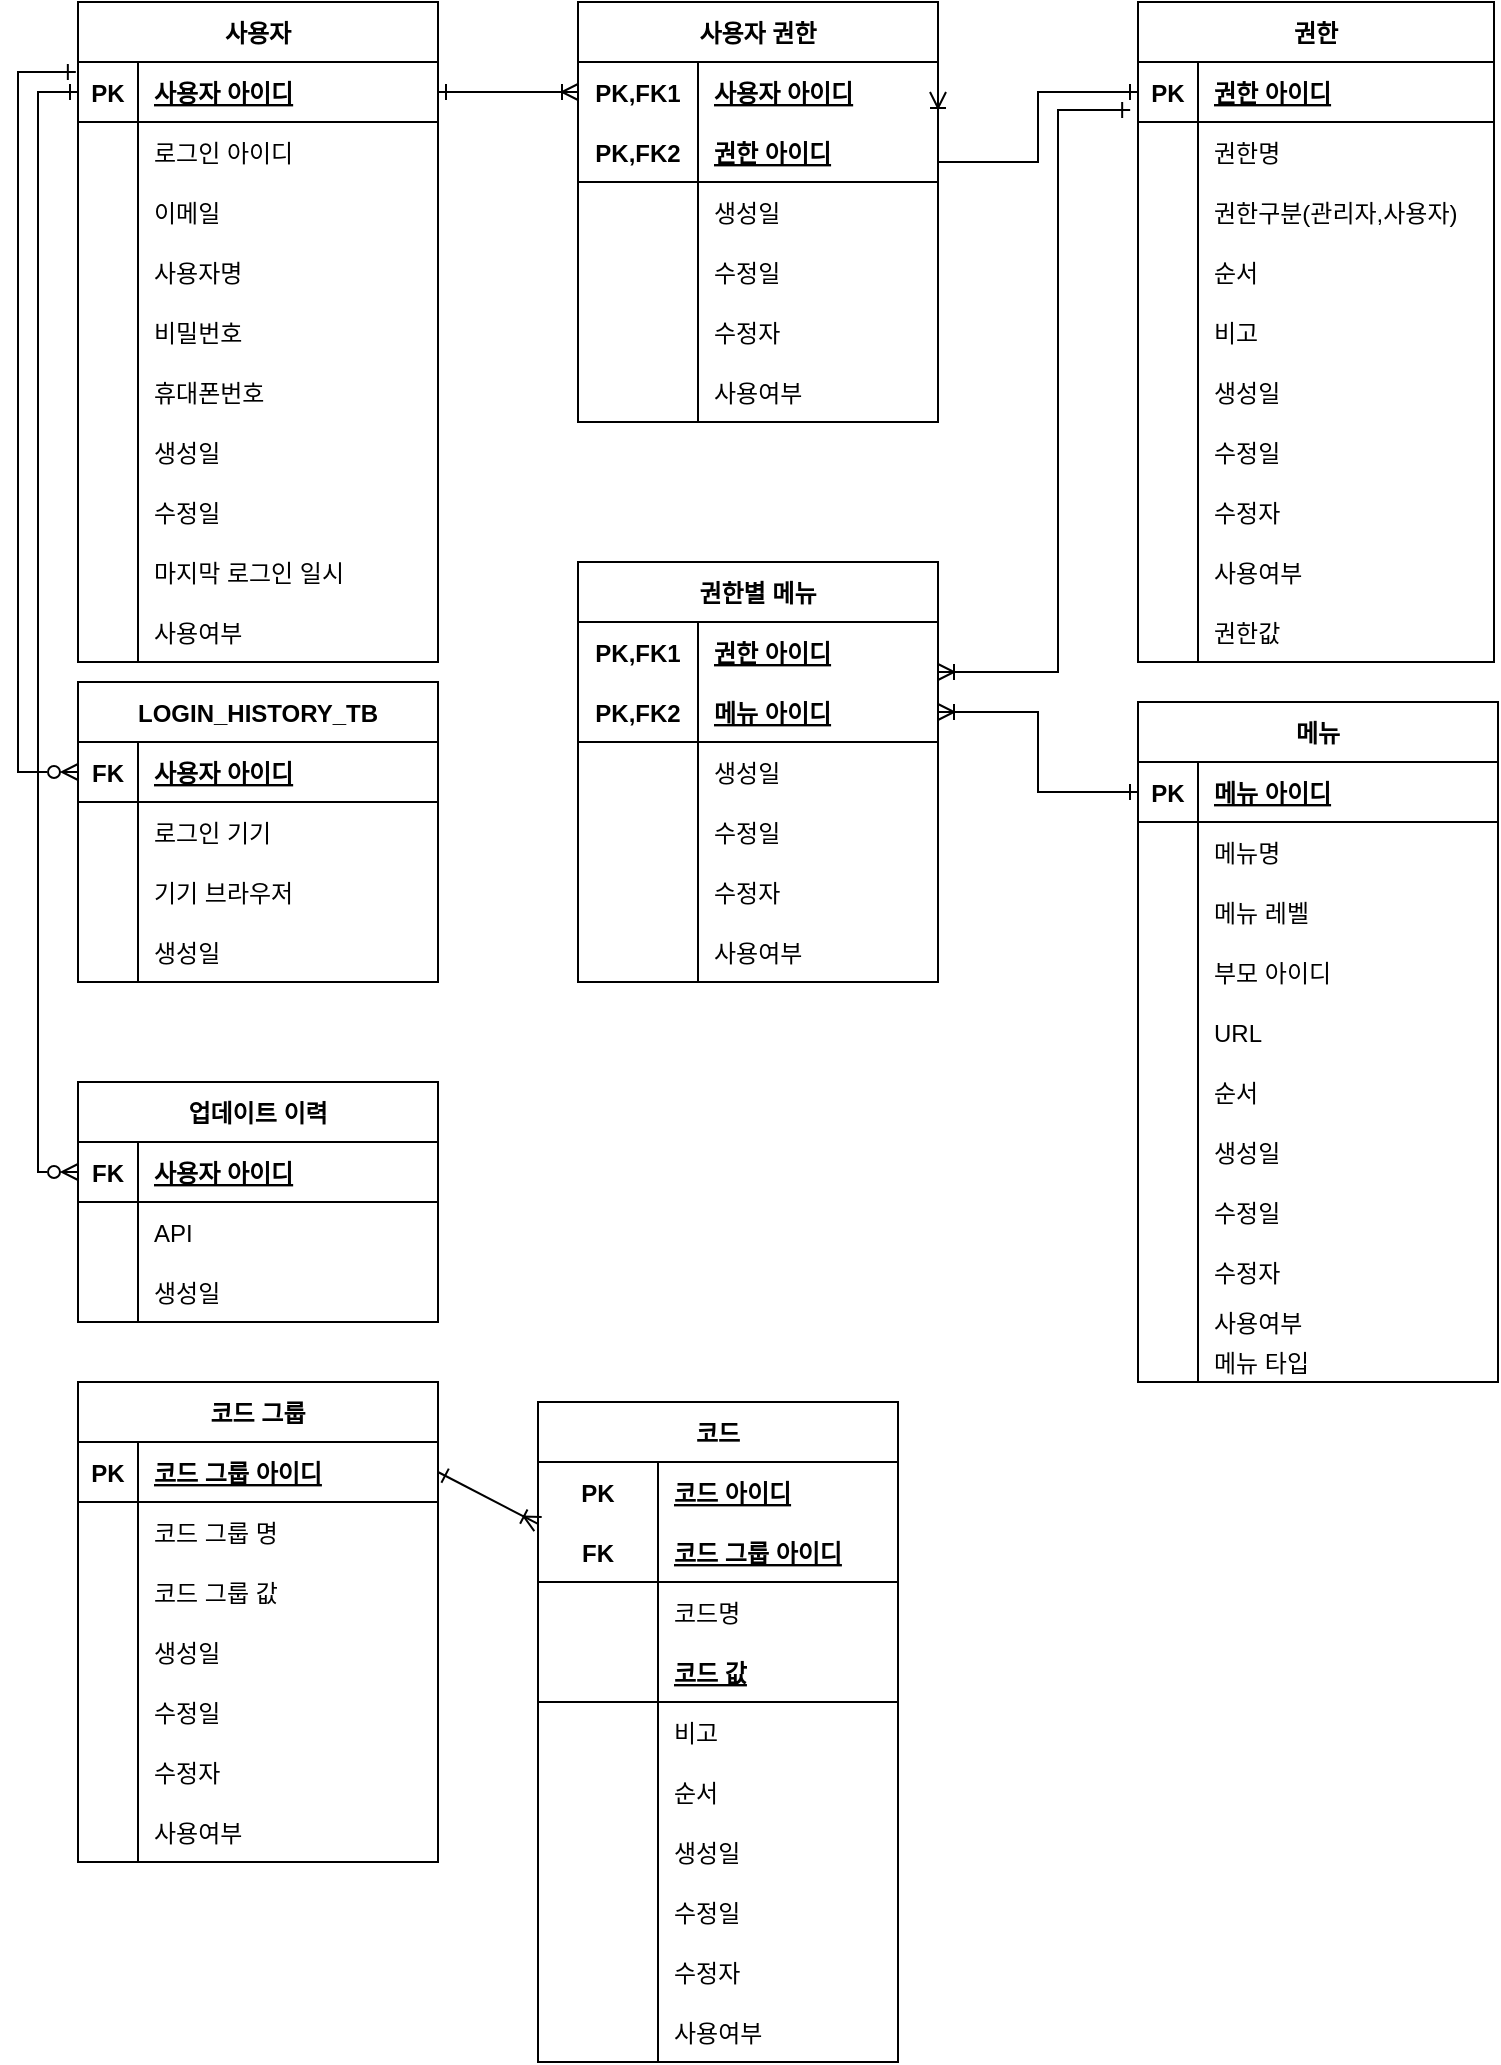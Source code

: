 <mxfile version="15.5.4" type="embed"><diagram id="C_cHMWp57dEcCcFfKbw2" name="Page-1"><mxGraphModel dx="942" dy="1703" grid="1" gridSize="10" guides="1" tooltips="1" connect="1" arrows="1" fold="1" page="1" pageScale="1" pageWidth="827" pageHeight="1169" math="0" shadow="0"><root><mxCell id="0"/><mxCell id="1" parent="0"/><mxCell id="3WgkF3doKBT1yzvEhABS-14" value="사용자" style="shape=table;startSize=30;container=1;collapsible=1;childLayout=tableLayout;fixedRows=1;rowLines=0;fontStyle=1;align=center;resizeLast=1;" parent="1" vertex="1"><mxGeometry x="40" y="-1140" width="180" height="330" as="geometry"/></mxCell><mxCell id="3WgkF3doKBT1yzvEhABS-15" value="" style="shape=tableRow;horizontal=0;startSize=0;swimlaneHead=0;swimlaneBody=0;fillColor=none;collapsible=0;dropTarget=0;points=[[0,0.5],[1,0.5]];portConstraint=eastwest;top=0;left=0;right=0;bottom=1;" parent="3WgkF3doKBT1yzvEhABS-14" vertex="1"><mxGeometry y="30" width="180" height="30" as="geometry"/></mxCell><mxCell id="3WgkF3doKBT1yzvEhABS-16" value="PK" style="shape=partialRectangle;connectable=0;fillColor=none;top=0;left=0;bottom=0;right=0;fontStyle=1;overflow=hidden;" parent="3WgkF3doKBT1yzvEhABS-15" vertex="1"><mxGeometry width="30" height="30" as="geometry"><mxRectangle width="30" height="30" as="alternateBounds"/></mxGeometry></mxCell><mxCell id="3WgkF3doKBT1yzvEhABS-17" value="사용자 아이디" style="shape=partialRectangle;connectable=0;fillColor=none;top=0;left=0;bottom=0;right=0;align=left;spacingLeft=6;fontStyle=5;overflow=hidden;" parent="3WgkF3doKBT1yzvEhABS-15" vertex="1"><mxGeometry x="30" width="150" height="30" as="geometry"><mxRectangle width="150" height="30" as="alternateBounds"/></mxGeometry></mxCell><mxCell id="3WgkF3doKBT1yzvEhABS-18" value="" style="shape=tableRow;horizontal=0;startSize=0;swimlaneHead=0;swimlaneBody=0;fillColor=none;collapsible=0;dropTarget=0;points=[[0,0.5],[1,0.5]];portConstraint=eastwest;top=0;left=0;right=0;bottom=0;" parent="3WgkF3doKBT1yzvEhABS-14" vertex="1"><mxGeometry y="60" width="180" height="30" as="geometry"/></mxCell><mxCell id="3WgkF3doKBT1yzvEhABS-19" value="" style="shape=partialRectangle;connectable=0;fillColor=none;top=0;left=0;bottom=0;right=0;editable=1;overflow=hidden;" parent="3WgkF3doKBT1yzvEhABS-18" vertex="1"><mxGeometry width="30" height="30" as="geometry"><mxRectangle width="30" height="30" as="alternateBounds"/></mxGeometry></mxCell><mxCell id="3WgkF3doKBT1yzvEhABS-20" value="로그인 아이디" style="shape=partialRectangle;connectable=0;fillColor=none;top=0;left=0;bottom=0;right=0;align=left;spacingLeft=6;overflow=hidden;" parent="3WgkF3doKBT1yzvEhABS-18" vertex="1"><mxGeometry x="30" width="150" height="30" as="geometry"><mxRectangle width="150" height="30" as="alternateBounds"/></mxGeometry></mxCell><mxCell id="3WgkF3doKBT1yzvEhABS-21" value="" style="shape=tableRow;horizontal=0;startSize=0;swimlaneHead=0;swimlaneBody=0;fillColor=none;collapsible=0;dropTarget=0;points=[[0,0.5],[1,0.5]];portConstraint=eastwest;top=0;left=0;right=0;bottom=0;" parent="3WgkF3doKBT1yzvEhABS-14" vertex="1"><mxGeometry y="90" width="180" height="30" as="geometry"/></mxCell><mxCell id="3WgkF3doKBT1yzvEhABS-22" value="" style="shape=partialRectangle;connectable=0;fillColor=none;top=0;left=0;bottom=0;right=0;editable=1;overflow=hidden;" parent="3WgkF3doKBT1yzvEhABS-21" vertex="1"><mxGeometry width="30" height="30" as="geometry"><mxRectangle width="30" height="30" as="alternateBounds"/></mxGeometry></mxCell><mxCell id="3WgkF3doKBT1yzvEhABS-23" value="이메일" style="shape=partialRectangle;connectable=0;fillColor=none;top=0;left=0;bottom=0;right=0;align=left;spacingLeft=6;overflow=hidden;" parent="3WgkF3doKBT1yzvEhABS-21" vertex="1"><mxGeometry x="30" width="150" height="30" as="geometry"><mxRectangle width="150" height="30" as="alternateBounds"/></mxGeometry></mxCell><mxCell id="3WgkF3doKBT1yzvEhABS-24" value="" style="shape=tableRow;horizontal=0;startSize=0;swimlaneHead=0;swimlaneBody=0;fillColor=none;collapsible=0;dropTarget=0;points=[[0,0.5],[1,0.5]];portConstraint=eastwest;top=0;left=0;right=0;bottom=0;" parent="3WgkF3doKBT1yzvEhABS-14" vertex="1"><mxGeometry y="120" width="180" height="30" as="geometry"/></mxCell><mxCell id="3WgkF3doKBT1yzvEhABS-25" value="" style="shape=partialRectangle;connectable=0;fillColor=none;top=0;left=0;bottom=0;right=0;editable=1;overflow=hidden;" parent="3WgkF3doKBT1yzvEhABS-24" vertex="1"><mxGeometry width="30" height="30" as="geometry"><mxRectangle width="30" height="30" as="alternateBounds"/></mxGeometry></mxCell><mxCell id="3WgkF3doKBT1yzvEhABS-26" value="사용자명" style="shape=partialRectangle;connectable=0;fillColor=none;top=0;left=0;bottom=0;right=0;align=left;spacingLeft=6;overflow=hidden;" parent="3WgkF3doKBT1yzvEhABS-24" vertex="1"><mxGeometry x="30" width="150" height="30" as="geometry"><mxRectangle width="150" height="30" as="alternateBounds"/></mxGeometry></mxCell><mxCell id="3WgkF3doKBT1yzvEhABS-30" value="" style="shape=tableRow;horizontal=0;startSize=0;swimlaneHead=0;swimlaneBody=0;fillColor=none;collapsible=0;dropTarget=0;points=[[0,0.5],[1,0.5]];portConstraint=eastwest;top=0;left=0;right=0;bottom=0;" parent="3WgkF3doKBT1yzvEhABS-14" vertex="1"><mxGeometry y="150" width="180" height="30" as="geometry"/></mxCell><mxCell id="3WgkF3doKBT1yzvEhABS-31" value="" style="shape=partialRectangle;connectable=0;fillColor=none;top=0;left=0;bottom=0;right=0;editable=1;overflow=hidden;" parent="3WgkF3doKBT1yzvEhABS-30" vertex="1"><mxGeometry width="30" height="30" as="geometry"><mxRectangle width="30" height="30" as="alternateBounds"/></mxGeometry></mxCell><mxCell id="3WgkF3doKBT1yzvEhABS-32" value="비밀번호" style="shape=partialRectangle;connectable=0;fillColor=none;top=0;left=0;bottom=0;right=0;align=left;spacingLeft=6;overflow=hidden;" parent="3WgkF3doKBT1yzvEhABS-30" vertex="1"><mxGeometry x="30" width="150" height="30" as="geometry"><mxRectangle width="150" height="30" as="alternateBounds"/></mxGeometry></mxCell><mxCell id="2" value="" style="shape=tableRow;horizontal=0;startSize=0;swimlaneHead=0;swimlaneBody=0;fillColor=none;collapsible=0;dropTarget=0;points=[[0,0.5],[1,0.5]];portConstraint=eastwest;top=0;left=0;right=0;bottom=0;" parent="3WgkF3doKBT1yzvEhABS-14" vertex="1"><mxGeometry y="180" width="180" height="30" as="geometry"/></mxCell><mxCell id="3" value="" style="shape=partialRectangle;connectable=0;fillColor=none;top=0;left=0;bottom=0;right=0;editable=1;overflow=hidden;" parent="2" vertex="1"><mxGeometry width="30" height="30" as="geometry"><mxRectangle width="30" height="30" as="alternateBounds"/></mxGeometry></mxCell><mxCell id="4" value="휴대폰번호" style="shape=partialRectangle;connectable=0;fillColor=none;top=0;left=0;bottom=0;right=0;align=left;spacingLeft=6;overflow=hidden;" parent="2" vertex="1"><mxGeometry x="30" width="150" height="30" as="geometry"><mxRectangle width="150" height="30" as="alternateBounds"/></mxGeometry></mxCell><mxCell id="3WgkF3doKBT1yzvEhABS-36" value="" style="shape=tableRow;horizontal=0;startSize=0;swimlaneHead=0;swimlaneBody=0;fillColor=none;collapsible=0;dropTarget=0;points=[[0,0.5],[1,0.5]];portConstraint=eastwest;top=0;left=0;right=0;bottom=0;" parent="3WgkF3doKBT1yzvEhABS-14" vertex="1"><mxGeometry y="210" width="180" height="30" as="geometry"/></mxCell><mxCell id="3WgkF3doKBT1yzvEhABS-37" value="" style="shape=partialRectangle;connectable=0;fillColor=none;top=0;left=0;bottom=0;right=0;editable=1;overflow=hidden;" parent="3WgkF3doKBT1yzvEhABS-36" vertex="1"><mxGeometry width="30" height="30" as="geometry"><mxRectangle width="30" height="30" as="alternateBounds"/></mxGeometry></mxCell><mxCell id="3WgkF3doKBT1yzvEhABS-38" value="생성일" style="shape=partialRectangle;connectable=0;fillColor=none;top=0;left=0;bottom=0;right=0;align=left;spacingLeft=6;overflow=hidden;" parent="3WgkF3doKBT1yzvEhABS-36" vertex="1"><mxGeometry x="30" width="150" height="30" as="geometry"><mxRectangle width="150" height="30" as="alternateBounds"/></mxGeometry></mxCell><mxCell id="3WgkF3doKBT1yzvEhABS-39" value="" style="shape=tableRow;horizontal=0;startSize=0;swimlaneHead=0;swimlaneBody=0;fillColor=none;collapsible=0;dropTarget=0;points=[[0,0.5],[1,0.5]];portConstraint=eastwest;top=0;left=0;right=0;bottom=0;" parent="3WgkF3doKBT1yzvEhABS-14" vertex="1"><mxGeometry y="240" width="180" height="30" as="geometry"/></mxCell><mxCell id="3WgkF3doKBT1yzvEhABS-40" value="" style="shape=partialRectangle;connectable=0;fillColor=none;top=0;left=0;bottom=0;right=0;editable=1;overflow=hidden;" parent="3WgkF3doKBT1yzvEhABS-39" vertex="1"><mxGeometry width="30" height="30" as="geometry"><mxRectangle width="30" height="30" as="alternateBounds"/></mxGeometry></mxCell><mxCell id="3WgkF3doKBT1yzvEhABS-41" value="수정일" style="shape=partialRectangle;connectable=0;fillColor=none;top=0;left=0;bottom=0;right=0;align=left;spacingLeft=6;overflow=hidden;" parent="3WgkF3doKBT1yzvEhABS-39" vertex="1"><mxGeometry x="30" width="150" height="30" as="geometry"><mxRectangle width="150" height="30" as="alternateBounds"/></mxGeometry></mxCell><mxCell id="3WgkF3doKBT1yzvEhABS-42" value="" style="shape=tableRow;horizontal=0;startSize=0;swimlaneHead=0;swimlaneBody=0;fillColor=none;collapsible=0;dropTarget=0;points=[[0,0.5],[1,0.5]];portConstraint=eastwest;top=0;left=0;right=0;bottom=0;" parent="3WgkF3doKBT1yzvEhABS-14" vertex="1"><mxGeometry y="270" width="180" height="30" as="geometry"/></mxCell><mxCell id="3WgkF3doKBT1yzvEhABS-43" value="" style="shape=partialRectangle;connectable=0;fillColor=none;top=0;left=0;bottom=0;right=0;editable=1;overflow=hidden;" parent="3WgkF3doKBT1yzvEhABS-42" vertex="1"><mxGeometry width="30" height="30" as="geometry"><mxRectangle width="30" height="30" as="alternateBounds"/></mxGeometry></mxCell><mxCell id="3WgkF3doKBT1yzvEhABS-44" value="마지막 로그인 일시" style="shape=partialRectangle;connectable=0;fillColor=none;top=0;left=0;bottom=0;right=0;align=left;spacingLeft=6;overflow=hidden;" parent="3WgkF3doKBT1yzvEhABS-42" vertex="1"><mxGeometry x="30" width="150" height="30" as="geometry"><mxRectangle width="150" height="30" as="alternateBounds"/></mxGeometry></mxCell><mxCell id="3WgkF3doKBT1yzvEhABS-33" value="" style="shape=tableRow;horizontal=0;startSize=0;swimlaneHead=0;swimlaneBody=0;fillColor=none;collapsible=0;dropTarget=0;points=[[0,0.5],[1,0.5]];portConstraint=eastwest;top=0;left=0;right=0;bottom=0;" parent="3WgkF3doKBT1yzvEhABS-14" vertex="1"><mxGeometry y="300" width="180" height="30" as="geometry"/></mxCell><mxCell id="3WgkF3doKBT1yzvEhABS-34" value="" style="shape=partialRectangle;connectable=0;fillColor=none;top=0;left=0;bottom=0;right=0;editable=1;overflow=hidden;" parent="3WgkF3doKBT1yzvEhABS-33" vertex="1"><mxGeometry width="30" height="30" as="geometry"><mxRectangle width="30" height="30" as="alternateBounds"/></mxGeometry></mxCell><mxCell id="3WgkF3doKBT1yzvEhABS-35" value="사용여부" style="shape=partialRectangle;connectable=0;fillColor=none;top=0;left=0;bottom=0;right=0;align=left;spacingLeft=6;overflow=hidden;" parent="3WgkF3doKBT1yzvEhABS-33" vertex="1"><mxGeometry x="30" width="150" height="30" as="geometry"><mxRectangle width="150" height="30" as="alternateBounds"/></mxGeometry></mxCell><mxCell id="3WgkF3doKBT1yzvEhABS-54" value="사용자 권한" style="shape=table;startSize=30;container=1;collapsible=1;childLayout=tableLayout;fixedRows=1;rowLines=0;fontStyle=1;align=center;resizeLast=1;" parent="1" vertex="1"><mxGeometry x="290" y="-1140" width="180" height="210" as="geometry"/></mxCell><mxCell id="3WgkF3doKBT1yzvEhABS-55" value="" style="shape=tableRow;horizontal=0;startSize=0;swimlaneHead=0;swimlaneBody=0;fillColor=none;collapsible=0;dropTarget=0;points=[[0,0.5],[1,0.5]];portConstraint=eastwest;top=0;left=0;right=0;bottom=0;" parent="3WgkF3doKBT1yzvEhABS-54" vertex="1"><mxGeometry y="30" width="180" height="30" as="geometry"/></mxCell><mxCell id="3WgkF3doKBT1yzvEhABS-56" value="PK,FK1" style="shape=partialRectangle;connectable=0;fillColor=none;top=0;left=0;bottom=0;right=0;fontStyle=1;overflow=hidden;" parent="3WgkF3doKBT1yzvEhABS-55" vertex="1"><mxGeometry width="60" height="30" as="geometry"><mxRectangle width="60" height="30" as="alternateBounds"/></mxGeometry></mxCell><mxCell id="3WgkF3doKBT1yzvEhABS-57" value="사용자 아이디" style="shape=partialRectangle;connectable=0;fillColor=none;top=0;left=0;bottom=0;right=0;align=left;spacingLeft=6;fontStyle=5;overflow=hidden;" parent="3WgkF3doKBT1yzvEhABS-55" vertex="1"><mxGeometry x="60" width="120" height="30" as="geometry"><mxRectangle width="120" height="30" as="alternateBounds"/></mxGeometry></mxCell><mxCell id="3WgkF3doKBT1yzvEhABS-58" value="" style="shape=tableRow;horizontal=0;startSize=0;swimlaneHead=0;swimlaneBody=0;fillColor=none;collapsible=0;dropTarget=0;points=[[0,0.5],[1,0.5]];portConstraint=eastwest;top=0;left=0;right=0;bottom=1;" parent="3WgkF3doKBT1yzvEhABS-54" vertex="1"><mxGeometry y="60" width="180" height="30" as="geometry"/></mxCell><mxCell id="3WgkF3doKBT1yzvEhABS-59" value="PK,FK2" style="shape=partialRectangle;connectable=0;fillColor=none;top=0;left=0;bottom=0;right=0;fontStyle=1;overflow=hidden;" parent="3WgkF3doKBT1yzvEhABS-58" vertex="1"><mxGeometry width="60" height="30" as="geometry"><mxRectangle width="60" height="30" as="alternateBounds"/></mxGeometry></mxCell><mxCell id="3WgkF3doKBT1yzvEhABS-60" value="권한 아이디" style="shape=partialRectangle;connectable=0;fillColor=none;top=0;left=0;bottom=0;right=0;align=left;spacingLeft=6;fontStyle=5;overflow=hidden;" parent="3WgkF3doKBT1yzvEhABS-58" vertex="1"><mxGeometry x="60" width="120" height="30" as="geometry"><mxRectangle width="120" height="30" as="alternateBounds"/></mxGeometry></mxCell><mxCell id="3WgkF3doKBT1yzvEhABS-61" value="" style="shape=tableRow;horizontal=0;startSize=0;swimlaneHead=0;swimlaneBody=0;fillColor=none;collapsible=0;dropTarget=0;points=[[0,0.5],[1,0.5]];portConstraint=eastwest;top=0;left=0;right=0;bottom=0;" parent="3WgkF3doKBT1yzvEhABS-54" vertex="1"><mxGeometry y="90" width="180" height="30" as="geometry"/></mxCell><mxCell id="3WgkF3doKBT1yzvEhABS-62" value="" style="shape=partialRectangle;connectable=0;fillColor=none;top=0;left=0;bottom=0;right=0;editable=1;overflow=hidden;" parent="3WgkF3doKBT1yzvEhABS-61" vertex="1"><mxGeometry width="60" height="30" as="geometry"><mxRectangle width="60" height="30" as="alternateBounds"/></mxGeometry></mxCell><mxCell id="3WgkF3doKBT1yzvEhABS-63" value="생성일" style="shape=partialRectangle;connectable=0;fillColor=none;top=0;left=0;bottom=0;right=0;align=left;spacingLeft=6;overflow=hidden;" parent="3WgkF3doKBT1yzvEhABS-61" vertex="1"><mxGeometry x="60" width="120" height="30" as="geometry"><mxRectangle width="120" height="30" as="alternateBounds"/></mxGeometry></mxCell><mxCell id="3WgkF3doKBT1yzvEhABS-64" value="" style="shape=tableRow;horizontal=0;startSize=0;swimlaneHead=0;swimlaneBody=0;fillColor=none;collapsible=0;dropTarget=0;points=[[0,0.5],[1,0.5]];portConstraint=eastwest;top=0;left=0;right=0;bottom=0;" parent="3WgkF3doKBT1yzvEhABS-54" vertex="1"><mxGeometry y="120" width="180" height="30" as="geometry"/></mxCell><mxCell id="3WgkF3doKBT1yzvEhABS-65" value="" style="shape=partialRectangle;connectable=0;fillColor=none;top=0;left=0;bottom=0;right=0;editable=1;overflow=hidden;" parent="3WgkF3doKBT1yzvEhABS-64" vertex="1"><mxGeometry width="60" height="30" as="geometry"><mxRectangle width="60" height="30" as="alternateBounds"/></mxGeometry></mxCell><mxCell id="3WgkF3doKBT1yzvEhABS-66" value="수정일" style="shape=partialRectangle;connectable=0;fillColor=none;top=0;left=0;bottom=0;right=0;align=left;spacingLeft=6;overflow=hidden;" parent="3WgkF3doKBT1yzvEhABS-64" vertex="1"><mxGeometry x="60" width="120" height="30" as="geometry"><mxRectangle width="120" height="30" as="alternateBounds"/></mxGeometry></mxCell><mxCell id="3WgkF3doKBT1yzvEhABS-101" value="" style="shape=tableRow;horizontal=0;startSize=0;swimlaneHead=0;swimlaneBody=0;fillColor=none;collapsible=0;dropTarget=0;points=[[0,0.5],[1,0.5]];portConstraint=eastwest;top=0;left=0;right=0;bottom=0;" parent="3WgkF3doKBT1yzvEhABS-54" vertex="1"><mxGeometry y="150" width="180" height="30" as="geometry"/></mxCell><mxCell id="3WgkF3doKBT1yzvEhABS-102" value="" style="shape=partialRectangle;connectable=0;fillColor=none;top=0;left=0;bottom=0;right=0;editable=1;overflow=hidden;" parent="3WgkF3doKBT1yzvEhABS-101" vertex="1"><mxGeometry width="60" height="30" as="geometry"><mxRectangle width="60" height="30" as="alternateBounds"/></mxGeometry></mxCell><mxCell id="3WgkF3doKBT1yzvEhABS-103" value="수정자" style="shape=partialRectangle;connectable=0;fillColor=none;top=0;left=0;bottom=0;right=0;align=left;spacingLeft=6;overflow=hidden;" parent="3WgkF3doKBT1yzvEhABS-101" vertex="1"><mxGeometry x="60" width="120" height="30" as="geometry"><mxRectangle width="120" height="30" as="alternateBounds"/></mxGeometry></mxCell><mxCell id="3WgkF3doKBT1yzvEhABS-67" value="" style="shape=tableRow;horizontal=0;startSize=0;swimlaneHead=0;swimlaneBody=0;fillColor=none;collapsible=0;dropTarget=0;points=[[0,0.5],[1,0.5]];portConstraint=eastwest;top=0;left=0;right=0;bottom=0;" parent="3WgkF3doKBT1yzvEhABS-54" vertex="1"><mxGeometry y="180" width="180" height="30" as="geometry"/></mxCell><mxCell id="3WgkF3doKBT1yzvEhABS-68" value="" style="shape=partialRectangle;connectable=0;fillColor=none;top=0;left=0;bottom=0;right=0;editable=1;overflow=hidden;" parent="3WgkF3doKBT1yzvEhABS-67" vertex="1"><mxGeometry width="60" height="30" as="geometry"><mxRectangle width="60" height="30" as="alternateBounds"/></mxGeometry></mxCell><mxCell id="3WgkF3doKBT1yzvEhABS-69" value="사용여부" style="shape=partialRectangle;connectable=0;fillColor=none;top=0;left=0;bottom=0;right=0;align=left;spacingLeft=6;overflow=hidden;" parent="3WgkF3doKBT1yzvEhABS-67" vertex="1"><mxGeometry x="60" width="120" height="30" as="geometry"><mxRectangle width="120" height="30" as="alternateBounds"/></mxGeometry></mxCell><mxCell id="3WgkF3doKBT1yzvEhABS-70" style="rounded=0;orthogonalLoop=1;jettySize=auto;html=1;strokeColor=none;" parent="1" source="3WgkF3doKBT1yzvEhABS-15" target="3WgkF3doKBT1yzvEhABS-55" edge="1"><mxGeometry relative="1" as="geometry"/></mxCell><mxCell id="3WgkF3doKBT1yzvEhABS-71" style="edgeStyle=orthogonalEdgeStyle;rounded=0;orthogonalLoop=1;jettySize=auto;html=1;startArrow=ERone;startFill=0;endArrow=ERoneToMany;endFill=0;" parent="1" source="3WgkF3doKBT1yzvEhABS-15" target="3WgkF3doKBT1yzvEhABS-55" edge="1"><mxGeometry relative="1" as="geometry"/></mxCell><mxCell id="3WgkF3doKBT1yzvEhABS-72" value="권한" style="shape=table;startSize=30;container=1;collapsible=1;childLayout=tableLayout;fixedRows=1;rowLines=0;fontStyle=1;align=center;resizeLast=1;" parent="1" vertex="1"><mxGeometry x="570" y="-1140" width="178" height="330" as="geometry"/></mxCell><mxCell id="3WgkF3doKBT1yzvEhABS-73" value="" style="shape=tableRow;horizontal=0;startSize=0;swimlaneHead=0;swimlaneBody=0;fillColor=none;collapsible=0;dropTarget=0;points=[[0,0.5],[1,0.5]];portConstraint=eastwest;top=0;left=0;right=0;bottom=1;" parent="3WgkF3doKBT1yzvEhABS-72" vertex="1"><mxGeometry y="30" width="178" height="30" as="geometry"/></mxCell><mxCell id="3WgkF3doKBT1yzvEhABS-74" value="PK" style="shape=partialRectangle;connectable=0;fillColor=none;top=0;left=0;bottom=0;right=0;fontStyle=1;overflow=hidden;" parent="3WgkF3doKBT1yzvEhABS-73" vertex="1"><mxGeometry width="30" height="30" as="geometry"><mxRectangle width="30" height="30" as="alternateBounds"/></mxGeometry></mxCell><mxCell id="3WgkF3doKBT1yzvEhABS-75" value="권한 아이디" style="shape=partialRectangle;connectable=0;fillColor=none;top=0;left=0;bottom=0;right=0;align=left;spacingLeft=6;fontStyle=5;overflow=hidden;" parent="3WgkF3doKBT1yzvEhABS-73" vertex="1"><mxGeometry x="30" width="148" height="30" as="geometry"><mxRectangle width="148" height="30" as="alternateBounds"/></mxGeometry></mxCell><mxCell id="3WgkF3doKBT1yzvEhABS-76" value="" style="shape=tableRow;horizontal=0;startSize=0;swimlaneHead=0;swimlaneBody=0;fillColor=none;collapsible=0;dropTarget=0;points=[[0,0.5],[1,0.5]];portConstraint=eastwest;top=0;left=0;right=0;bottom=0;" parent="3WgkF3doKBT1yzvEhABS-72" vertex="1"><mxGeometry y="60" width="178" height="30" as="geometry"/></mxCell><mxCell id="3WgkF3doKBT1yzvEhABS-77" value="" style="shape=partialRectangle;connectable=0;fillColor=none;top=0;left=0;bottom=0;right=0;editable=1;overflow=hidden;" parent="3WgkF3doKBT1yzvEhABS-76" vertex="1"><mxGeometry width="30" height="30" as="geometry"><mxRectangle width="30" height="30" as="alternateBounds"/></mxGeometry></mxCell><mxCell id="3WgkF3doKBT1yzvEhABS-78" value="권한명" style="shape=partialRectangle;connectable=0;fillColor=none;top=0;left=0;bottom=0;right=0;align=left;spacingLeft=6;overflow=hidden;" parent="3WgkF3doKBT1yzvEhABS-76" vertex="1"><mxGeometry x="30" width="148" height="30" as="geometry"><mxRectangle width="148" height="30" as="alternateBounds"/></mxGeometry></mxCell><mxCell id="3WgkF3doKBT1yzvEhABS-79" value="" style="shape=tableRow;horizontal=0;startSize=0;swimlaneHead=0;swimlaneBody=0;fillColor=none;collapsible=0;dropTarget=0;points=[[0,0.5],[1,0.5]];portConstraint=eastwest;top=0;left=0;right=0;bottom=0;" parent="3WgkF3doKBT1yzvEhABS-72" vertex="1"><mxGeometry y="90" width="178" height="30" as="geometry"/></mxCell><mxCell id="3WgkF3doKBT1yzvEhABS-80" value="" style="shape=partialRectangle;connectable=0;fillColor=none;top=0;left=0;bottom=0;right=0;editable=1;overflow=hidden;" parent="3WgkF3doKBT1yzvEhABS-79" vertex="1"><mxGeometry width="30" height="30" as="geometry"><mxRectangle width="30" height="30" as="alternateBounds"/></mxGeometry></mxCell><mxCell id="3WgkF3doKBT1yzvEhABS-81" value="권한구분(관리자,사용자)" style="shape=partialRectangle;connectable=0;fillColor=none;top=0;left=0;bottom=0;right=0;align=left;spacingLeft=6;overflow=hidden;" parent="3WgkF3doKBT1yzvEhABS-79" vertex="1"><mxGeometry x="30" width="148" height="30" as="geometry"><mxRectangle width="148" height="30" as="alternateBounds"/></mxGeometry></mxCell><mxCell id="3WgkF3doKBT1yzvEhABS-82" value="" style="shape=tableRow;horizontal=0;startSize=0;swimlaneHead=0;swimlaneBody=0;fillColor=none;collapsible=0;dropTarget=0;points=[[0,0.5],[1,0.5]];portConstraint=eastwest;top=0;left=0;right=0;bottom=0;" parent="3WgkF3doKBT1yzvEhABS-72" vertex="1"><mxGeometry y="120" width="178" height="30" as="geometry"/></mxCell><mxCell id="3WgkF3doKBT1yzvEhABS-83" value="" style="shape=partialRectangle;connectable=0;fillColor=none;top=0;left=0;bottom=0;right=0;editable=1;overflow=hidden;" parent="3WgkF3doKBT1yzvEhABS-82" vertex="1"><mxGeometry width="30" height="30" as="geometry"><mxRectangle width="30" height="30" as="alternateBounds"/></mxGeometry></mxCell><mxCell id="3WgkF3doKBT1yzvEhABS-84" value="순서" style="shape=partialRectangle;connectable=0;fillColor=none;top=0;left=0;bottom=0;right=0;align=left;spacingLeft=6;overflow=hidden;" parent="3WgkF3doKBT1yzvEhABS-82" vertex="1"><mxGeometry x="30" width="148" height="30" as="geometry"><mxRectangle width="148" height="30" as="alternateBounds"/></mxGeometry></mxCell><mxCell id="3WgkF3doKBT1yzvEhABS-85" value="" style="shape=tableRow;horizontal=0;startSize=0;swimlaneHead=0;swimlaneBody=0;fillColor=none;collapsible=0;dropTarget=0;points=[[0,0.5],[1,0.5]];portConstraint=eastwest;top=0;left=0;right=0;bottom=0;" parent="3WgkF3doKBT1yzvEhABS-72" vertex="1"><mxGeometry y="150" width="178" height="30" as="geometry"/></mxCell><mxCell id="3WgkF3doKBT1yzvEhABS-86" value="" style="shape=partialRectangle;connectable=0;fillColor=none;top=0;left=0;bottom=0;right=0;editable=1;overflow=hidden;" parent="3WgkF3doKBT1yzvEhABS-85" vertex="1"><mxGeometry width="30" height="30" as="geometry"><mxRectangle width="30" height="30" as="alternateBounds"/></mxGeometry></mxCell><mxCell id="3WgkF3doKBT1yzvEhABS-87" value="비고" style="shape=partialRectangle;connectable=0;fillColor=none;top=0;left=0;bottom=0;right=0;align=left;spacingLeft=6;overflow=hidden;" parent="3WgkF3doKBT1yzvEhABS-85" vertex="1"><mxGeometry x="30" width="148" height="30" as="geometry"><mxRectangle width="148" height="30" as="alternateBounds"/></mxGeometry></mxCell><mxCell id="3WgkF3doKBT1yzvEhABS-88" value="" style="shape=tableRow;horizontal=0;startSize=0;swimlaneHead=0;swimlaneBody=0;fillColor=none;collapsible=0;dropTarget=0;points=[[0,0.5],[1,0.5]];portConstraint=eastwest;top=0;left=0;right=0;bottom=0;" parent="3WgkF3doKBT1yzvEhABS-72" vertex="1"><mxGeometry y="180" width="178" height="30" as="geometry"/></mxCell><mxCell id="3WgkF3doKBT1yzvEhABS-89" value="" style="shape=partialRectangle;connectable=0;fillColor=none;top=0;left=0;bottom=0;right=0;editable=1;overflow=hidden;" parent="3WgkF3doKBT1yzvEhABS-88" vertex="1"><mxGeometry width="30" height="30" as="geometry"><mxRectangle width="30" height="30" as="alternateBounds"/></mxGeometry></mxCell><mxCell id="3WgkF3doKBT1yzvEhABS-90" value="생성일" style="shape=partialRectangle;connectable=0;fillColor=none;top=0;left=0;bottom=0;right=0;align=left;spacingLeft=6;overflow=hidden;" parent="3WgkF3doKBT1yzvEhABS-88" vertex="1"><mxGeometry x="30" width="148" height="30" as="geometry"><mxRectangle width="148" height="30" as="alternateBounds"/></mxGeometry></mxCell><mxCell id="3WgkF3doKBT1yzvEhABS-91" value="" style="shape=tableRow;horizontal=0;startSize=0;swimlaneHead=0;swimlaneBody=0;fillColor=none;collapsible=0;dropTarget=0;points=[[0,0.5],[1,0.5]];portConstraint=eastwest;top=0;left=0;right=0;bottom=0;" parent="3WgkF3doKBT1yzvEhABS-72" vertex="1"><mxGeometry y="210" width="178" height="30" as="geometry"/></mxCell><mxCell id="3WgkF3doKBT1yzvEhABS-92" value="" style="shape=partialRectangle;connectable=0;fillColor=none;top=0;left=0;bottom=0;right=0;editable=1;overflow=hidden;" parent="3WgkF3doKBT1yzvEhABS-91" vertex="1"><mxGeometry width="30" height="30" as="geometry"><mxRectangle width="30" height="30" as="alternateBounds"/></mxGeometry></mxCell><mxCell id="3WgkF3doKBT1yzvEhABS-93" value="수정일" style="shape=partialRectangle;connectable=0;fillColor=none;top=0;left=0;bottom=0;right=0;align=left;spacingLeft=6;overflow=hidden;" parent="3WgkF3doKBT1yzvEhABS-91" vertex="1"><mxGeometry x="30" width="148" height="30" as="geometry"><mxRectangle width="148" height="30" as="alternateBounds"/></mxGeometry></mxCell><mxCell id="3WgkF3doKBT1yzvEhABS-97" value="" style="shape=tableRow;horizontal=0;startSize=0;swimlaneHead=0;swimlaneBody=0;fillColor=none;collapsible=0;dropTarget=0;points=[[0,0.5],[1,0.5]];portConstraint=eastwest;top=0;left=0;right=0;bottom=0;" parent="3WgkF3doKBT1yzvEhABS-72" vertex="1"><mxGeometry y="240" width="178" height="30" as="geometry"/></mxCell><mxCell id="3WgkF3doKBT1yzvEhABS-98" value="" style="shape=partialRectangle;connectable=0;fillColor=none;top=0;left=0;bottom=0;right=0;editable=1;overflow=hidden;" parent="3WgkF3doKBT1yzvEhABS-97" vertex="1"><mxGeometry width="30" height="30" as="geometry"><mxRectangle width="30" height="30" as="alternateBounds"/></mxGeometry></mxCell><mxCell id="3WgkF3doKBT1yzvEhABS-99" value="수정자" style="shape=partialRectangle;connectable=0;fillColor=none;top=0;left=0;bottom=0;right=0;align=left;spacingLeft=6;overflow=hidden;" parent="3WgkF3doKBT1yzvEhABS-97" vertex="1"><mxGeometry x="30" width="148" height="30" as="geometry"><mxRectangle width="148" height="30" as="alternateBounds"/></mxGeometry></mxCell><mxCell id="3WgkF3doKBT1yzvEhABS-94" value="" style="shape=tableRow;horizontal=0;startSize=0;swimlaneHead=0;swimlaneBody=0;fillColor=none;collapsible=0;dropTarget=0;points=[[0,0.5],[1,0.5]];portConstraint=eastwest;top=0;left=0;right=0;bottom=0;" parent="3WgkF3doKBT1yzvEhABS-72" vertex="1"><mxGeometry y="270" width="178" height="30" as="geometry"/></mxCell><mxCell id="3WgkF3doKBT1yzvEhABS-95" value="" style="shape=partialRectangle;connectable=0;fillColor=none;top=0;left=0;bottom=0;right=0;editable=1;overflow=hidden;" parent="3WgkF3doKBT1yzvEhABS-94" vertex="1"><mxGeometry width="30" height="30" as="geometry"><mxRectangle width="30" height="30" as="alternateBounds"/></mxGeometry></mxCell><mxCell id="3WgkF3doKBT1yzvEhABS-96" value="사용여부" style="shape=partialRectangle;connectable=0;fillColor=none;top=0;left=0;bottom=0;right=0;align=left;spacingLeft=6;overflow=hidden;" parent="3WgkF3doKBT1yzvEhABS-94" vertex="1"><mxGeometry x="30" width="148" height="30" as="geometry"><mxRectangle width="148" height="30" as="alternateBounds"/></mxGeometry></mxCell><mxCell id="11" value="" style="shape=tableRow;horizontal=0;startSize=0;swimlaneHead=0;swimlaneBody=0;fillColor=none;collapsible=0;dropTarget=0;points=[[0,0.5],[1,0.5]];portConstraint=eastwest;top=0;left=0;right=0;bottom=0;" parent="3WgkF3doKBT1yzvEhABS-72" vertex="1"><mxGeometry y="300" width="178" height="30" as="geometry"/></mxCell><mxCell id="12" value="" style="shape=partialRectangle;connectable=0;fillColor=none;top=0;left=0;bottom=0;right=0;editable=1;overflow=hidden;" parent="11" vertex="1"><mxGeometry width="30" height="30" as="geometry"><mxRectangle width="30" height="30" as="alternateBounds"/></mxGeometry></mxCell><mxCell id="13" value="권한값" style="shape=partialRectangle;connectable=0;fillColor=none;top=0;left=0;bottom=0;right=0;align=left;spacingLeft=6;overflow=hidden;" parent="11" vertex="1"><mxGeometry x="30" width="148" height="30" as="geometry"><mxRectangle width="148" height="30" as="alternateBounds"/></mxGeometry></mxCell><mxCell id="3WgkF3doKBT1yzvEhABS-100" style="edgeStyle=orthogonalEdgeStyle;rounded=0;orthogonalLoop=1;jettySize=auto;html=1;exitX=1;exitY=0.5;exitDx=0;exitDy=0;entryX=0;entryY=0.5;entryDx=0;entryDy=0;startArrow=ERoneToMany;startFill=0;endArrow=ERone;endFill=0;" parent="1" source="3WgkF3doKBT1yzvEhABS-55" target="3WgkF3doKBT1yzvEhABS-73" edge="1"><mxGeometry relative="1" as="geometry"><Array as="points"><mxPoint x="470" y="-1060"/><mxPoint x="520" y="-1060"/><mxPoint x="520" y="-1095"/></Array></mxGeometry></mxCell><mxCell id="3WgkF3doKBT1yzvEhABS-117" value="권한별 메뉴" style="shape=table;startSize=30;container=1;collapsible=1;childLayout=tableLayout;fixedRows=1;rowLines=0;fontStyle=1;align=center;resizeLast=1;" parent="1" vertex="1"><mxGeometry x="290" y="-860" width="180" height="210" as="geometry"/></mxCell><mxCell id="3WgkF3doKBT1yzvEhABS-118" value="" style="shape=tableRow;horizontal=0;startSize=0;swimlaneHead=0;swimlaneBody=0;fillColor=none;collapsible=0;dropTarget=0;points=[[0,0.5],[1,0.5]];portConstraint=eastwest;top=0;left=0;right=0;bottom=0;" parent="3WgkF3doKBT1yzvEhABS-117" vertex="1"><mxGeometry y="30" width="180" height="30" as="geometry"/></mxCell><mxCell id="3WgkF3doKBT1yzvEhABS-119" value="PK,FK1" style="shape=partialRectangle;connectable=0;fillColor=none;top=0;left=0;bottom=0;right=0;fontStyle=1;overflow=hidden;" parent="3WgkF3doKBT1yzvEhABS-118" vertex="1"><mxGeometry width="60" height="30" as="geometry"><mxRectangle width="60" height="30" as="alternateBounds"/></mxGeometry></mxCell><mxCell id="3WgkF3doKBT1yzvEhABS-120" value="권한 아이디" style="shape=partialRectangle;connectable=0;fillColor=none;top=0;left=0;bottom=0;right=0;align=left;spacingLeft=6;fontStyle=5;overflow=hidden;" parent="3WgkF3doKBT1yzvEhABS-118" vertex="1"><mxGeometry x="60" width="120" height="30" as="geometry"><mxRectangle width="120" height="30" as="alternateBounds"/></mxGeometry></mxCell><mxCell id="3WgkF3doKBT1yzvEhABS-121" value="" style="shape=tableRow;horizontal=0;startSize=0;swimlaneHead=0;swimlaneBody=0;fillColor=none;collapsible=0;dropTarget=0;points=[[0,0.5],[1,0.5]];portConstraint=eastwest;top=0;left=0;right=0;bottom=1;" parent="3WgkF3doKBT1yzvEhABS-117" vertex="1"><mxGeometry y="60" width="180" height="30" as="geometry"/></mxCell><mxCell id="3WgkF3doKBT1yzvEhABS-122" value="PK,FK2" style="shape=partialRectangle;connectable=0;fillColor=none;top=0;left=0;bottom=0;right=0;fontStyle=1;overflow=hidden;" parent="3WgkF3doKBT1yzvEhABS-121" vertex="1"><mxGeometry width="60" height="30" as="geometry"><mxRectangle width="60" height="30" as="alternateBounds"/></mxGeometry></mxCell><mxCell id="3WgkF3doKBT1yzvEhABS-123" value="메뉴 아이디" style="shape=partialRectangle;connectable=0;fillColor=none;top=0;left=0;bottom=0;right=0;align=left;spacingLeft=6;fontStyle=5;overflow=hidden;" parent="3WgkF3doKBT1yzvEhABS-121" vertex="1"><mxGeometry x="60" width="120" height="30" as="geometry"><mxRectangle width="120" height="30" as="alternateBounds"/></mxGeometry></mxCell><mxCell id="3WgkF3doKBT1yzvEhABS-124" value="" style="shape=tableRow;horizontal=0;startSize=0;swimlaneHead=0;swimlaneBody=0;fillColor=none;collapsible=0;dropTarget=0;points=[[0,0.5],[1,0.5]];portConstraint=eastwest;top=0;left=0;right=0;bottom=0;" parent="3WgkF3doKBT1yzvEhABS-117" vertex="1"><mxGeometry y="90" width="180" height="30" as="geometry"/></mxCell><mxCell id="3WgkF3doKBT1yzvEhABS-125" value="" style="shape=partialRectangle;connectable=0;fillColor=none;top=0;left=0;bottom=0;right=0;editable=1;overflow=hidden;" parent="3WgkF3doKBT1yzvEhABS-124" vertex="1"><mxGeometry width="60" height="30" as="geometry"><mxRectangle width="60" height="30" as="alternateBounds"/></mxGeometry></mxCell><mxCell id="3WgkF3doKBT1yzvEhABS-126" value="생성일" style="shape=partialRectangle;connectable=0;fillColor=none;top=0;left=0;bottom=0;right=0;align=left;spacingLeft=6;overflow=hidden;" parent="3WgkF3doKBT1yzvEhABS-124" vertex="1"><mxGeometry x="60" width="120" height="30" as="geometry"><mxRectangle width="120" height="30" as="alternateBounds"/></mxGeometry></mxCell><mxCell id="3WgkF3doKBT1yzvEhABS-127" value="" style="shape=tableRow;horizontal=0;startSize=0;swimlaneHead=0;swimlaneBody=0;fillColor=none;collapsible=0;dropTarget=0;points=[[0,0.5],[1,0.5]];portConstraint=eastwest;top=0;left=0;right=0;bottom=0;" parent="3WgkF3doKBT1yzvEhABS-117" vertex="1"><mxGeometry y="120" width="180" height="30" as="geometry"/></mxCell><mxCell id="3WgkF3doKBT1yzvEhABS-128" value="" style="shape=partialRectangle;connectable=0;fillColor=none;top=0;left=0;bottom=0;right=0;editable=1;overflow=hidden;" parent="3WgkF3doKBT1yzvEhABS-127" vertex="1"><mxGeometry width="60" height="30" as="geometry"><mxRectangle width="60" height="30" as="alternateBounds"/></mxGeometry></mxCell><mxCell id="3WgkF3doKBT1yzvEhABS-129" value="수정일" style="shape=partialRectangle;connectable=0;fillColor=none;top=0;left=0;bottom=0;right=0;align=left;spacingLeft=6;overflow=hidden;" parent="3WgkF3doKBT1yzvEhABS-127" vertex="1"><mxGeometry x="60" width="120" height="30" as="geometry"><mxRectangle width="120" height="30" as="alternateBounds"/></mxGeometry></mxCell><mxCell id="3WgkF3doKBT1yzvEhABS-131" value="" style="shape=tableRow;horizontal=0;startSize=0;swimlaneHead=0;swimlaneBody=0;fillColor=none;collapsible=0;dropTarget=0;points=[[0,0.5],[1,0.5]];portConstraint=eastwest;top=0;left=0;right=0;bottom=0;" parent="3WgkF3doKBT1yzvEhABS-117" vertex="1"><mxGeometry y="150" width="180" height="30" as="geometry"/></mxCell><mxCell id="3WgkF3doKBT1yzvEhABS-132" value="" style="shape=partialRectangle;connectable=0;fillColor=none;top=0;left=0;bottom=0;right=0;editable=1;overflow=hidden;" parent="3WgkF3doKBT1yzvEhABS-131" vertex="1"><mxGeometry width="60" height="30" as="geometry"><mxRectangle width="60" height="30" as="alternateBounds"/></mxGeometry></mxCell><mxCell id="3WgkF3doKBT1yzvEhABS-133" value="수정자" style="shape=partialRectangle;connectable=0;fillColor=none;top=0;left=0;bottom=0;right=0;align=left;spacingLeft=6;overflow=hidden;" parent="3WgkF3doKBT1yzvEhABS-131" vertex="1"><mxGeometry x="60" width="120" height="30" as="geometry"><mxRectangle width="120" height="30" as="alternateBounds"/></mxGeometry></mxCell><mxCell id="3WgkF3doKBT1yzvEhABS-134" value="" style="shape=tableRow;horizontal=0;startSize=0;swimlaneHead=0;swimlaneBody=0;fillColor=none;collapsible=0;dropTarget=0;points=[[0,0.5],[1,0.5]];portConstraint=eastwest;top=0;left=0;right=0;bottom=0;" parent="3WgkF3doKBT1yzvEhABS-117" vertex="1"><mxGeometry y="180" width="180" height="30" as="geometry"/></mxCell><mxCell id="3WgkF3doKBT1yzvEhABS-135" value="" style="shape=partialRectangle;connectable=0;fillColor=none;top=0;left=0;bottom=0;right=0;editable=1;overflow=hidden;" parent="3WgkF3doKBT1yzvEhABS-134" vertex="1"><mxGeometry width="60" height="30" as="geometry"><mxRectangle width="60" height="30" as="alternateBounds"/></mxGeometry></mxCell><mxCell id="3WgkF3doKBT1yzvEhABS-136" value="사용여부" style="shape=partialRectangle;connectable=0;fillColor=none;top=0;left=0;bottom=0;right=0;align=left;spacingLeft=6;overflow=hidden;" parent="3WgkF3doKBT1yzvEhABS-134" vertex="1"><mxGeometry x="60" width="120" height="30" as="geometry"><mxRectangle width="120" height="30" as="alternateBounds"/></mxGeometry></mxCell><mxCell id="3WgkF3doKBT1yzvEhABS-130" style="edgeStyle=orthogonalEdgeStyle;rounded=0;orthogonalLoop=1;jettySize=auto;html=1;entryX=-0.022;entryY=0.8;entryDx=0;entryDy=0;entryPerimeter=0;startArrow=ERoneToMany;startFill=0;endArrow=ERone;endFill=0;" parent="1" source="3WgkF3doKBT1yzvEhABS-118" target="3WgkF3doKBT1yzvEhABS-73" edge="1"><mxGeometry relative="1" as="geometry"><Array as="points"><mxPoint x="530" y="-805"/><mxPoint x="530" y="-1086"/></Array></mxGeometry></mxCell><mxCell id="3WgkF3doKBT1yzvEhABS-137" value="메뉴" style="shape=table;startSize=30;container=1;collapsible=1;childLayout=tableLayout;fixedRows=1;rowLines=0;fontStyle=1;align=center;resizeLast=1;" parent="1" vertex="1"><mxGeometry x="570" y="-790" width="180" height="340" as="geometry"/></mxCell><mxCell id="3WgkF3doKBT1yzvEhABS-138" value="" style="shape=tableRow;horizontal=0;startSize=0;swimlaneHead=0;swimlaneBody=0;fillColor=none;collapsible=0;dropTarget=0;points=[[0,0.5],[1,0.5]];portConstraint=eastwest;top=0;left=0;right=0;bottom=1;" parent="3WgkF3doKBT1yzvEhABS-137" vertex="1"><mxGeometry y="30" width="180" height="30" as="geometry"/></mxCell><mxCell id="3WgkF3doKBT1yzvEhABS-139" value="PK" style="shape=partialRectangle;connectable=0;fillColor=none;top=0;left=0;bottom=0;right=0;fontStyle=1;overflow=hidden;" parent="3WgkF3doKBT1yzvEhABS-138" vertex="1"><mxGeometry width="30" height="30" as="geometry"><mxRectangle width="30" height="30" as="alternateBounds"/></mxGeometry></mxCell><mxCell id="3WgkF3doKBT1yzvEhABS-140" value="메뉴 아이디" style="shape=partialRectangle;connectable=0;fillColor=none;top=0;left=0;bottom=0;right=0;align=left;spacingLeft=6;fontStyle=5;overflow=hidden;" parent="3WgkF3doKBT1yzvEhABS-138" vertex="1"><mxGeometry x="30" width="150" height="30" as="geometry"><mxRectangle width="150" height="30" as="alternateBounds"/></mxGeometry></mxCell><mxCell id="3WgkF3doKBT1yzvEhABS-141" value="" style="shape=tableRow;horizontal=0;startSize=0;swimlaneHead=0;swimlaneBody=0;fillColor=none;collapsible=0;dropTarget=0;points=[[0,0.5],[1,0.5]];portConstraint=eastwest;top=0;left=0;right=0;bottom=0;" parent="3WgkF3doKBT1yzvEhABS-137" vertex="1"><mxGeometry y="60" width="180" height="30" as="geometry"/></mxCell><mxCell id="3WgkF3doKBT1yzvEhABS-142" value="" style="shape=partialRectangle;connectable=0;fillColor=none;top=0;left=0;bottom=0;right=0;editable=1;overflow=hidden;" parent="3WgkF3doKBT1yzvEhABS-141" vertex="1"><mxGeometry width="30" height="30" as="geometry"><mxRectangle width="30" height="30" as="alternateBounds"/></mxGeometry></mxCell><mxCell id="3WgkF3doKBT1yzvEhABS-143" value="메뉴명" style="shape=partialRectangle;connectable=0;fillColor=none;top=0;left=0;bottom=0;right=0;align=left;spacingLeft=6;overflow=hidden;" parent="3WgkF3doKBT1yzvEhABS-141" vertex="1"><mxGeometry x="30" width="150" height="30" as="geometry"><mxRectangle width="150" height="30" as="alternateBounds"/></mxGeometry></mxCell><mxCell id="3WgkF3doKBT1yzvEhABS-144" value="" style="shape=tableRow;horizontal=0;startSize=0;swimlaneHead=0;swimlaneBody=0;fillColor=none;collapsible=0;dropTarget=0;points=[[0,0.5],[1,0.5]];portConstraint=eastwest;top=0;left=0;right=0;bottom=0;" parent="3WgkF3doKBT1yzvEhABS-137" vertex="1"><mxGeometry y="90" width="180" height="30" as="geometry"/></mxCell><mxCell id="3WgkF3doKBT1yzvEhABS-145" value="" style="shape=partialRectangle;connectable=0;fillColor=none;top=0;left=0;bottom=0;right=0;editable=1;overflow=hidden;" parent="3WgkF3doKBT1yzvEhABS-144" vertex="1"><mxGeometry width="30" height="30" as="geometry"><mxRectangle width="30" height="30" as="alternateBounds"/></mxGeometry></mxCell><mxCell id="3WgkF3doKBT1yzvEhABS-146" value="메뉴 레벨" style="shape=partialRectangle;connectable=0;fillColor=none;top=0;left=0;bottom=0;right=0;align=left;spacingLeft=6;overflow=hidden;" parent="3WgkF3doKBT1yzvEhABS-144" vertex="1"><mxGeometry x="30" width="150" height="30" as="geometry"><mxRectangle width="150" height="30" as="alternateBounds"/></mxGeometry></mxCell><mxCell id="3WgkF3doKBT1yzvEhABS-147" value="" style="shape=tableRow;horizontal=0;startSize=0;swimlaneHead=0;swimlaneBody=0;fillColor=none;collapsible=0;dropTarget=0;points=[[0,0.5],[1,0.5]];portConstraint=eastwest;top=0;left=0;right=0;bottom=0;" parent="3WgkF3doKBT1yzvEhABS-137" vertex="1"><mxGeometry y="120" width="180" height="30" as="geometry"/></mxCell><mxCell id="3WgkF3doKBT1yzvEhABS-148" value="" style="shape=partialRectangle;connectable=0;fillColor=none;top=0;left=0;bottom=0;right=0;editable=1;overflow=hidden;" parent="3WgkF3doKBT1yzvEhABS-147" vertex="1"><mxGeometry width="30" height="30" as="geometry"><mxRectangle width="30" height="30" as="alternateBounds"/></mxGeometry></mxCell><mxCell id="3WgkF3doKBT1yzvEhABS-149" value="부모 아이디" style="shape=partialRectangle;connectable=0;fillColor=none;top=0;left=0;bottom=0;right=0;align=left;spacingLeft=6;overflow=hidden;" parent="3WgkF3doKBT1yzvEhABS-147" vertex="1"><mxGeometry x="30" width="150" height="30" as="geometry"><mxRectangle width="150" height="30" as="alternateBounds"/></mxGeometry></mxCell><mxCell id="3WgkF3doKBT1yzvEhABS-150" value="" style="shape=tableRow;horizontal=0;startSize=0;swimlaneHead=0;swimlaneBody=0;fillColor=none;collapsible=0;dropTarget=0;points=[[0,0.5],[1,0.5]];portConstraint=eastwest;top=0;left=0;right=0;bottom=0;" parent="3WgkF3doKBT1yzvEhABS-137" vertex="1"><mxGeometry y="150" width="180" height="30" as="geometry"/></mxCell><mxCell id="3WgkF3doKBT1yzvEhABS-151" value="" style="shape=partialRectangle;connectable=0;fillColor=none;top=0;left=0;bottom=0;right=0;editable=1;overflow=hidden;" parent="3WgkF3doKBT1yzvEhABS-150" vertex="1"><mxGeometry width="30" height="30" as="geometry"><mxRectangle width="30" height="30" as="alternateBounds"/></mxGeometry></mxCell><mxCell id="3WgkF3doKBT1yzvEhABS-152" value="URL" style="shape=partialRectangle;connectable=0;fillColor=none;top=0;left=0;bottom=0;right=0;align=left;spacingLeft=6;overflow=hidden;" parent="3WgkF3doKBT1yzvEhABS-150" vertex="1"><mxGeometry x="30" width="150" height="30" as="geometry"><mxRectangle width="150" height="30" as="alternateBounds"/></mxGeometry></mxCell><mxCell id="3WgkF3doKBT1yzvEhABS-153" value="" style="shape=tableRow;horizontal=0;startSize=0;swimlaneHead=0;swimlaneBody=0;fillColor=none;collapsible=0;dropTarget=0;points=[[0,0.5],[1,0.5]];portConstraint=eastwest;top=0;left=0;right=0;bottom=0;" parent="3WgkF3doKBT1yzvEhABS-137" vertex="1"><mxGeometry y="180" width="180" height="30" as="geometry"/></mxCell><mxCell id="3WgkF3doKBT1yzvEhABS-154" value="" style="shape=partialRectangle;connectable=0;fillColor=none;top=0;left=0;bottom=0;right=0;editable=1;overflow=hidden;" parent="3WgkF3doKBT1yzvEhABS-153" vertex="1"><mxGeometry width="30" height="30" as="geometry"><mxRectangle width="30" height="30" as="alternateBounds"/></mxGeometry></mxCell><mxCell id="3WgkF3doKBT1yzvEhABS-155" value="순서" style="shape=partialRectangle;connectable=0;fillColor=none;top=0;left=0;bottom=0;right=0;align=left;spacingLeft=6;overflow=hidden;" parent="3WgkF3doKBT1yzvEhABS-153" vertex="1"><mxGeometry x="30" width="150" height="30" as="geometry"><mxRectangle width="150" height="30" as="alternateBounds"/></mxGeometry></mxCell><mxCell id="3WgkF3doKBT1yzvEhABS-156" value="" style="shape=tableRow;horizontal=0;startSize=0;swimlaneHead=0;swimlaneBody=0;fillColor=none;collapsible=0;dropTarget=0;points=[[0,0.5],[1,0.5]];portConstraint=eastwest;top=0;left=0;right=0;bottom=0;" parent="3WgkF3doKBT1yzvEhABS-137" vertex="1"><mxGeometry y="210" width="180" height="30" as="geometry"/></mxCell><mxCell id="3WgkF3doKBT1yzvEhABS-157" value="" style="shape=partialRectangle;connectable=0;fillColor=none;top=0;left=0;bottom=0;right=0;editable=1;overflow=hidden;" parent="3WgkF3doKBT1yzvEhABS-156" vertex="1"><mxGeometry width="30" height="30" as="geometry"><mxRectangle width="30" height="30" as="alternateBounds"/></mxGeometry></mxCell><mxCell id="3WgkF3doKBT1yzvEhABS-158" value="생성일" style="shape=partialRectangle;connectable=0;fillColor=none;top=0;left=0;bottom=0;right=0;align=left;spacingLeft=6;overflow=hidden;" parent="3WgkF3doKBT1yzvEhABS-156" vertex="1"><mxGeometry x="30" width="150" height="30" as="geometry"><mxRectangle width="150" height="30" as="alternateBounds"/></mxGeometry></mxCell><mxCell id="3WgkF3doKBT1yzvEhABS-159" value="" style="shape=tableRow;horizontal=0;startSize=0;swimlaneHead=0;swimlaneBody=0;fillColor=none;collapsible=0;dropTarget=0;points=[[0,0.5],[1,0.5]];portConstraint=eastwest;top=0;left=0;right=0;bottom=0;" parent="3WgkF3doKBT1yzvEhABS-137" vertex="1"><mxGeometry y="240" width="180" height="30" as="geometry"/></mxCell><mxCell id="3WgkF3doKBT1yzvEhABS-160" value="" style="shape=partialRectangle;connectable=0;fillColor=none;top=0;left=0;bottom=0;right=0;editable=1;overflow=hidden;" parent="3WgkF3doKBT1yzvEhABS-159" vertex="1"><mxGeometry width="30" height="30" as="geometry"><mxRectangle width="30" height="30" as="alternateBounds"/></mxGeometry></mxCell><mxCell id="3WgkF3doKBT1yzvEhABS-161" value="수정일" style="shape=partialRectangle;connectable=0;fillColor=none;top=0;left=0;bottom=0;right=0;align=left;spacingLeft=6;overflow=hidden;" parent="3WgkF3doKBT1yzvEhABS-159" vertex="1"><mxGeometry x="30" width="150" height="30" as="geometry"><mxRectangle width="150" height="30" as="alternateBounds"/></mxGeometry></mxCell><mxCell id="3WgkF3doKBT1yzvEhABS-162" value="" style="shape=tableRow;horizontal=0;startSize=0;swimlaneHead=0;swimlaneBody=0;fillColor=none;collapsible=0;dropTarget=0;points=[[0,0.5],[1,0.5]];portConstraint=eastwest;top=0;left=0;right=0;bottom=0;" parent="3WgkF3doKBT1yzvEhABS-137" vertex="1"><mxGeometry y="270" width="180" height="30" as="geometry"/></mxCell><mxCell id="3WgkF3doKBT1yzvEhABS-163" value="" style="shape=partialRectangle;connectable=0;fillColor=none;top=0;left=0;bottom=0;right=0;editable=1;overflow=hidden;" parent="3WgkF3doKBT1yzvEhABS-162" vertex="1"><mxGeometry width="30" height="30" as="geometry"><mxRectangle width="30" height="30" as="alternateBounds"/></mxGeometry></mxCell><mxCell id="3WgkF3doKBT1yzvEhABS-164" value="수정자" style="shape=partialRectangle;connectable=0;fillColor=none;top=0;left=0;bottom=0;right=0;align=left;spacingLeft=6;overflow=hidden;" parent="3WgkF3doKBT1yzvEhABS-162" vertex="1"><mxGeometry x="30" width="150" height="30" as="geometry"><mxRectangle width="150" height="30" as="alternateBounds"/></mxGeometry></mxCell><mxCell id="3WgkF3doKBT1yzvEhABS-165" value="" style="shape=tableRow;horizontal=0;startSize=0;swimlaneHead=0;swimlaneBody=0;fillColor=none;collapsible=0;dropTarget=0;points=[[0,0.5],[1,0.5]];portConstraint=eastwest;top=0;left=0;right=0;bottom=0;" parent="3WgkF3doKBT1yzvEhABS-137" vertex="1"><mxGeometry y="300" width="180" height="20" as="geometry"/></mxCell><mxCell id="3WgkF3doKBT1yzvEhABS-166" value="" style="shape=partialRectangle;connectable=0;fillColor=none;top=0;left=0;bottom=0;right=0;editable=1;overflow=hidden;" parent="3WgkF3doKBT1yzvEhABS-165" vertex="1"><mxGeometry width="30" height="20" as="geometry"><mxRectangle width="30" height="20" as="alternateBounds"/></mxGeometry></mxCell><mxCell id="3WgkF3doKBT1yzvEhABS-167" value="사용여부" style="shape=partialRectangle;connectable=0;fillColor=none;top=0;left=0;bottom=0;right=0;align=left;spacingLeft=6;overflow=hidden;" parent="3WgkF3doKBT1yzvEhABS-165" vertex="1"><mxGeometry x="30" width="150" height="20" as="geometry"><mxRectangle width="150" height="20" as="alternateBounds"/></mxGeometry></mxCell><mxCell id="14" value="" style="shape=tableRow;horizontal=0;startSize=0;swimlaneHead=0;swimlaneBody=0;fillColor=none;collapsible=0;dropTarget=0;points=[[0,0.5],[1,0.5]];portConstraint=eastwest;top=0;left=0;right=0;bottom=0;" vertex="1" parent="3WgkF3doKBT1yzvEhABS-137"><mxGeometry y="320" width="180" height="20" as="geometry"/></mxCell><mxCell id="15" value="" style="shape=partialRectangle;connectable=0;fillColor=none;top=0;left=0;bottom=0;right=0;editable=1;overflow=hidden;" vertex="1" parent="14"><mxGeometry width="30" height="20" as="geometry"><mxRectangle width="30" height="20" as="alternateBounds"/></mxGeometry></mxCell><mxCell id="16" value="메뉴 타입" style="shape=partialRectangle;connectable=0;fillColor=none;top=0;left=0;bottom=0;right=0;align=left;spacingLeft=6;overflow=hidden;" vertex="1" parent="14"><mxGeometry x="30" width="150" height="20" as="geometry"><mxRectangle width="150" height="20" as="alternateBounds"/></mxGeometry></mxCell><mxCell id="3WgkF3doKBT1yzvEhABS-168" style="edgeStyle=orthogonalEdgeStyle;rounded=0;orthogonalLoop=1;jettySize=auto;html=1;exitX=0;exitY=0.5;exitDx=0;exitDy=0;entryX=1;entryY=0.5;entryDx=0;entryDy=0;startArrow=ERone;startFill=0;endArrow=ERoneToMany;endFill=0;" parent="1" source="3WgkF3doKBT1yzvEhABS-138" target="3WgkF3doKBT1yzvEhABS-121" edge="1"><mxGeometry relative="1" as="geometry"/></mxCell><mxCell id="3WgkF3doKBT1yzvEhABS-169" value="LOGIN_HISTORY_TB" style="shape=table;startSize=30;container=1;collapsible=1;childLayout=tableLayout;fixedRows=1;rowLines=0;fontStyle=1;align=center;resizeLast=1;" parent="1" vertex="1"><mxGeometry x="40" y="-800" width="180" height="150" as="geometry"/></mxCell><mxCell id="3WgkF3doKBT1yzvEhABS-170" value="" style="shape=tableRow;horizontal=0;startSize=0;swimlaneHead=0;swimlaneBody=0;fillColor=none;collapsible=0;dropTarget=0;points=[[0,0.5],[1,0.5]];portConstraint=eastwest;top=0;left=0;right=0;bottom=1;" parent="3WgkF3doKBT1yzvEhABS-169" vertex="1"><mxGeometry y="30" width="180" height="30" as="geometry"/></mxCell><mxCell id="3WgkF3doKBT1yzvEhABS-171" value="FK" style="shape=partialRectangle;connectable=0;fillColor=none;top=0;left=0;bottom=0;right=0;fontStyle=1;overflow=hidden;" parent="3WgkF3doKBT1yzvEhABS-170" vertex="1"><mxGeometry width="30" height="30" as="geometry"><mxRectangle width="30" height="30" as="alternateBounds"/></mxGeometry></mxCell><mxCell id="3WgkF3doKBT1yzvEhABS-172" value="사용자 아이디" style="shape=partialRectangle;connectable=0;fillColor=none;top=0;left=0;bottom=0;right=0;align=left;spacingLeft=6;fontStyle=5;overflow=hidden;" parent="3WgkF3doKBT1yzvEhABS-170" vertex="1"><mxGeometry x="30" width="150" height="30" as="geometry"><mxRectangle width="150" height="30" as="alternateBounds"/></mxGeometry></mxCell><mxCell id="3WgkF3doKBT1yzvEhABS-176" value="" style="shape=tableRow;horizontal=0;startSize=0;swimlaneHead=0;swimlaneBody=0;fillColor=none;collapsible=0;dropTarget=0;points=[[0,0.5],[1,0.5]];portConstraint=eastwest;top=0;left=0;right=0;bottom=0;" parent="3WgkF3doKBT1yzvEhABS-169" vertex="1"><mxGeometry y="60" width="180" height="30" as="geometry"/></mxCell><mxCell id="3WgkF3doKBT1yzvEhABS-177" value="" style="shape=partialRectangle;connectable=0;fillColor=none;top=0;left=0;bottom=0;right=0;editable=1;overflow=hidden;" parent="3WgkF3doKBT1yzvEhABS-176" vertex="1"><mxGeometry width="30" height="30" as="geometry"><mxRectangle width="30" height="30" as="alternateBounds"/></mxGeometry></mxCell><mxCell id="3WgkF3doKBT1yzvEhABS-178" value="로그인 기기" style="shape=partialRectangle;connectable=0;fillColor=none;top=0;left=0;bottom=0;right=0;align=left;spacingLeft=6;overflow=hidden;" parent="3WgkF3doKBT1yzvEhABS-176" vertex="1"><mxGeometry x="30" width="150" height="30" as="geometry"><mxRectangle width="150" height="30" as="alternateBounds"/></mxGeometry></mxCell><mxCell id="3WgkF3doKBT1yzvEhABS-205" value="" style="shape=tableRow;horizontal=0;startSize=0;swimlaneHead=0;swimlaneBody=0;fillColor=none;collapsible=0;dropTarget=0;points=[[0,0.5],[1,0.5]];portConstraint=eastwest;top=0;left=0;right=0;bottom=0;" parent="3WgkF3doKBT1yzvEhABS-169" vertex="1"><mxGeometry y="90" width="180" height="30" as="geometry"/></mxCell><mxCell id="3WgkF3doKBT1yzvEhABS-206" value="" style="shape=partialRectangle;connectable=0;fillColor=none;top=0;left=0;bottom=0;right=0;editable=1;overflow=hidden;" parent="3WgkF3doKBT1yzvEhABS-205" vertex="1"><mxGeometry width="30" height="30" as="geometry"><mxRectangle width="30" height="30" as="alternateBounds"/></mxGeometry></mxCell><mxCell id="3WgkF3doKBT1yzvEhABS-207" value="기기 브라우저" style="shape=partialRectangle;connectable=0;fillColor=none;top=0;left=0;bottom=0;right=0;align=left;spacingLeft=6;overflow=hidden;" parent="3WgkF3doKBT1yzvEhABS-205" vertex="1"><mxGeometry x="30" width="150" height="30" as="geometry"><mxRectangle width="150" height="30" as="alternateBounds"/></mxGeometry></mxCell><mxCell id="3WgkF3doKBT1yzvEhABS-173" value="" style="shape=tableRow;horizontal=0;startSize=0;swimlaneHead=0;swimlaneBody=0;fillColor=none;collapsible=0;dropTarget=0;points=[[0,0.5],[1,0.5]];portConstraint=eastwest;top=0;left=0;right=0;bottom=0;" parent="3WgkF3doKBT1yzvEhABS-169" vertex="1"><mxGeometry y="120" width="180" height="30" as="geometry"/></mxCell><mxCell id="3WgkF3doKBT1yzvEhABS-174" value="" style="shape=partialRectangle;connectable=0;fillColor=none;top=0;left=0;bottom=0;right=0;editable=1;overflow=hidden;" parent="3WgkF3doKBT1yzvEhABS-173" vertex="1"><mxGeometry width="30" height="30" as="geometry"><mxRectangle width="30" height="30" as="alternateBounds"/></mxGeometry></mxCell><mxCell id="3WgkF3doKBT1yzvEhABS-175" value="생성일" style="shape=partialRectangle;connectable=0;fillColor=none;top=0;left=0;bottom=0;right=0;align=left;spacingLeft=6;overflow=hidden;" parent="3WgkF3doKBT1yzvEhABS-173" vertex="1"><mxGeometry x="30" width="150" height="30" as="geometry"><mxRectangle width="150" height="30" as="alternateBounds"/></mxGeometry></mxCell><mxCell id="3WgkF3doKBT1yzvEhABS-182" value="업데이트 이력" style="shape=table;startSize=30;container=1;collapsible=1;childLayout=tableLayout;fixedRows=1;rowLines=0;fontStyle=1;align=center;resizeLast=1;" parent="1" vertex="1"><mxGeometry x="40" y="-600" width="180" height="120" as="geometry"/></mxCell><mxCell id="3WgkF3doKBT1yzvEhABS-183" value="" style="shape=tableRow;horizontal=0;startSize=0;swimlaneHead=0;swimlaneBody=0;fillColor=none;collapsible=0;dropTarget=0;points=[[0,0.5],[1,0.5]];portConstraint=eastwest;top=0;left=0;right=0;bottom=1;" parent="3WgkF3doKBT1yzvEhABS-182" vertex="1"><mxGeometry y="30" width="180" height="30" as="geometry"/></mxCell><mxCell id="3WgkF3doKBT1yzvEhABS-184" value="FK" style="shape=partialRectangle;connectable=0;fillColor=none;top=0;left=0;bottom=0;right=0;fontStyle=1;overflow=hidden;" parent="3WgkF3doKBT1yzvEhABS-183" vertex="1"><mxGeometry width="30" height="30" as="geometry"><mxRectangle width="30" height="30" as="alternateBounds"/></mxGeometry></mxCell><mxCell id="3WgkF3doKBT1yzvEhABS-185" value="사용자 아이디" style="shape=partialRectangle;connectable=0;fillColor=none;top=0;left=0;bottom=0;right=0;align=left;spacingLeft=6;fontStyle=5;overflow=hidden;" parent="3WgkF3doKBT1yzvEhABS-183" vertex="1"><mxGeometry x="30" width="150" height="30" as="geometry"><mxRectangle width="150" height="30" as="alternateBounds"/></mxGeometry></mxCell><mxCell id="3WgkF3doKBT1yzvEhABS-189" value="" style="shape=tableRow;horizontal=0;startSize=0;swimlaneHead=0;swimlaneBody=0;fillColor=none;collapsible=0;dropTarget=0;points=[[0,0.5],[1,0.5]];portConstraint=eastwest;top=0;left=0;right=0;bottom=0;" parent="3WgkF3doKBT1yzvEhABS-182" vertex="1"><mxGeometry y="60" width="180" height="30" as="geometry"/></mxCell><mxCell id="3WgkF3doKBT1yzvEhABS-190" value="" style="shape=partialRectangle;connectable=0;fillColor=none;top=0;left=0;bottom=0;right=0;editable=1;overflow=hidden;" parent="3WgkF3doKBT1yzvEhABS-189" vertex="1"><mxGeometry width="30" height="30" as="geometry"><mxRectangle width="30" height="30" as="alternateBounds"/></mxGeometry></mxCell><mxCell id="3WgkF3doKBT1yzvEhABS-191" value="API" style="shape=partialRectangle;connectable=0;fillColor=none;top=0;left=0;bottom=0;right=0;align=left;spacingLeft=6;overflow=hidden;" parent="3WgkF3doKBT1yzvEhABS-189" vertex="1"><mxGeometry x="30" width="150" height="30" as="geometry"><mxRectangle width="150" height="30" as="alternateBounds"/></mxGeometry></mxCell><mxCell id="3WgkF3doKBT1yzvEhABS-192" value="" style="shape=tableRow;horizontal=0;startSize=0;swimlaneHead=0;swimlaneBody=0;fillColor=none;collapsible=0;dropTarget=0;points=[[0,0.5],[1,0.5]];portConstraint=eastwest;top=0;left=0;right=0;bottom=0;" parent="3WgkF3doKBT1yzvEhABS-182" vertex="1"><mxGeometry y="90" width="180" height="30" as="geometry"/></mxCell><mxCell id="3WgkF3doKBT1yzvEhABS-193" value="" style="shape=partialRectangle;connectable=0;fillColor=none;top=0;left=0;bottom=0;right=0;editable=1;overflow=hidden;" parent="3WgkF3doKBT1yzvEhABS-192" vertex="1"><mxGeometry width="30" height="30" as="geometry"><mxRectangle width="30" height="30" as="alternateBounds"/></mxGeometry></mxCell><mxCell id="3WgkF3doKBT1yzvEhABS-194" value="생성일" style="shape=partialRectangle;connectable=0;fillColor=none;top=0;left=0;bottom=0;right=0;align=left;spacingLeft=6;overflow=hidden;" parent="3WgkF3doKBT1yzvEhABS-192" vertex="1"><mxGeometry x="30" width="150" height="30" as="geometry"><mxRectangle width="150" height="30" as="alternateBounds"/></mxGeometry></mxCell><mxCell id="3WgkF3doKBT1yzvEhABS-203" style="edgeStyle=orthogonalEdgeStyle;rounded=0;orthogonalLoop=1;jettySize=auto;html=1;exitX=-0.006;exitY=0.167;exitDx=0;exitDy=0;entryX=0;entryY=0.5;entryDx=0;entryDy=0;startArrow=ERone;startFill=0;endArrow=ERzeroToMany;endFill=0;exitPerimeter=0;" parent="1" source="3WgkF3doKBT1yzvEhABS-15" target="3WgkF3doKBT1yzvEhABS-170" edge="1"><mxGeometry relative="1" as="geometry"><Array as="points"><mxPoint x="10" y="-1105"/><mxPoint x="10" y="-755"/></Array></mxGeometry></mxCell><mxCell id="3WgkF3doKBT1yzvEhABS-204" style="edgeStyle=orthogonalEdgeStyle;rounded=0;orthogonalLoop=1;jettySize=auto;html=1;exitX=0;exitY=0.5;exitDx=0;exitDy=0;entryX=0;entryY=0.5;entryDx=0;entryDy=0;startArrow=ERzeroToMany;startFill=0;endArrow=ERone;endFill=0;" parent="1" source="3WgkF3doKBT1yzvEhABS-183" target="3WgkF3doKBT1yzvEhABS-15" edge="1"><mxGeometry relative="1" as="geometry"/></mxCell><mxCell id="3WgkF3doKBT1yzvEhABS-208" value="코드 그룹" style="shape=table;startSize=30;container=1;collapsible=1;childLayout=tableLayout;fixedRows=1;rowLines=0;fontStyle=1;align=center;resizeLast=1;" parent="1" vertex="1"><mxGeometry x="40" y="-450" width="180" height="240" as="geometry"/></mxCell><mxCell id="3WgkF3doKBT1yzvEhABS-209" value="" style="shape=tableRow;horizontal=0;startSize=0;swimlaneHead=0;swimlaneBody=0;fillColor=none;collapsible=0;dropTarget=0;points=[[0,0.5],[1,0.5]];portConstraint=eastwest;top=0;left=0;right=0;bottom=1;" parent="3WgkF3doKBT1yzvEhABS-208" vertex="1"><mxGeometry y="30" width="180" height="30" as="geometry"/></mxCell><mxCell id="3WgkF3doKBT1yzvEhABS-210" value="PK" style="shape=partialRectangle;connectable=0;fillColor=none;top=0;left=0;bottom=0;right=0;fontStyle=1;overflow=hidden;" parent="3WgkF3doKBT1yzvEhABS-209" vertex="1"><mxGeometry width="30" height="30" as="geometry"><mxRectangle width="30" height="30" as="alternateBounds"/></mxGeometry></mxCell><mxCell id="3WgkF3doKBT1yzvEhABS-211" value="코드 그룹 아이디" style="shape=partialRectangle;connectable=0;fillColor=none;top=0;left=0;bottom=0;right=0;align=left;spacingLeft=6;fontStyle=5;overflow=hidden;" parent="3WgkF3doKBT1yzvEhABS-209" vertex="1"><mxGeometry x="30" width="150" height="30" as="geometry"><mxRectangle width="150" height="30" as="alternateBounds"/></mxGeometry></mxCell><mxCell id="3WgkF3doKBT1yzvEhABS-212" value="" style="shape=tableRow;horizontal=0;startSize=0;swimlaneHead=0;swimlaneBody=0;fillColor=none;collapsible=0;dropTarget=0;points=[[0,0.5],[1,0.5]];portConstraint=eastwest;top=0;left=0;right=0;bottom=0;" parent="3WgkF3doKBT1yzvEhABS-208" vertex="1"><mxGeometry y="60" width="180" height="30" as="geometry"/></mxCell><mxCell id="3WgkF3doKBT1yzvEhABS-213" value="" style="shape=partialRectangle;connectable=0;fillColor=none;top=0;left=0;bottom=0;right=0;editable=1;overflow=hidden;" parent="3WgkF3doKBT1yzvEhABS-212" vertex="1"><mxGeometry width="30" height="30" as="geometry"><mxRectangle width="30" height="30" as="alternateBounds"/></mxGeometry></mxCell><mxCell id="3WgkF3doKBT1yzvEhABS-214" value="코드 그룹 명" style="shape=partialRectangle;connectable=0;fillColor=none;top=0;left=0;bottom=0;right=0;align=left;spacingLeft=6;overflow=hidden;" parent="3WgkF3doKBT1yzvEhABS-212" vertex="1"><mxGeometry x="30" width="150" height="30" as="geometry"><mxRectangle width="150" height="30" as="alternateBounds"/></mxGeometry></mxCell><mxCell id="5" value="" style="shape=tableRow;horizontal=0;startSize=0;swimlaneHead=0;swimlaneBody=0;fillColor=none;collapsible=0;dropTarget=0;points=[[0,0.5],[1,0.5]];portConstraint=eastwest;top=0;left=0;right=0;bottom=0;" parent="3WgkF3doKBT1yzvEhABS-208" vertex="1"><mxGeometry y="90" width="180" height="30" as="geometry"/></mxCell><mxCell id="6" value="" style="shape=partialRectangle;connectable=0;fillColor=none;top=0;left=0;bottom=0;right=0;editable=1;overflow=hidden;" parent="5" vertex="1"><mxGeometry width="30" height="30" as="geometry"><mxRectangle width="30" height="30" as="alternateBounds"/></mxGeometry></mxCell><mxCell id="7" value="코드 그룹 값" style="shape=partialRectangle;connectable=0;fillColor=none;top=0;left=0;bottom=0;right=0;align=left;spacingLeft=6;overflow=hidden;" parent="5" vertex="1"><mxGeometry x="30" width="150" height="30" as="geometry"><mxRectangle width="150" height="30" as="alternateBounds"/></mxGeometry></mxCell><mxCell id="3WgkF3doKBT1yzvEhABS-215" value="" style="shape=tableRow;horizontal=0;startSize=0;swimlaneHead=0;swimlaneBody=0;fillColor=none;collapsible=0;dropTarget=0;points=[[0,0.5],[1,0.5]];portConstraint=eastwest;top=0;left=0;right=0;bottom=0;" parent="3WgkF3doKBT1yzvEhABS-208" vertex="1"><mxGeometry y="120" width="180" height="30" as="geometry"/></mxCell><mxCell id="3WgkF3doKBT1yzvEhABS-216" value="" style="shape=partialRectangle;connectable=0;fillColor=none;top=0;left=0;bottom=0;right=0;editable=1;overflow=hidden;" parent="3WgkF3doKBT1yzvEhABS-215" vertex="1"><mxGeometry width="30" height="30" as="geometry"><mxRectangle width="30" height="30" as="alternateBounds"/></mxGeometry></mxCell><mxCell id="3WgkF3doKBT1yzvEhABS-217" value="생성일" style="shape=partialRectangle;connectable=0;fillColor=none;top=0;left=0;bottom=0;right=0;align=left;spacingLeft=6;overflow=hidden;" parent="3WgkF3doKBT1yzvEhABS-215" vertex="1"><mxGeometry x="30" width="150" height="30" as="geometry"><mxRectangle width="150" height="30" as="alternateBounds"/></mxGeometry></mxCell><mxCell id="3WgkF3doKBT1yzvEhABS-218" value="" style="shape=tableRow;horizontal=0;startSize=0;swimlaneHead=0;swimlaneBody=0;fillColor=none;collapsible=0;dropTarget=0;points=[[0,0.5],[1,0.5]];portConstraint=eastwest;top=0;left=0;right=0;bottom=0;" parent="3WgkF3doKBT1yzvEhABS-208" vertex="1"><mxGeometry y="150" width="180" height="30" as="geometry"/></mxCell><mxCell id="3WgkF3doKBT1yzvEhABS-219" value="" style="shape=partialRectangle;connectable=0;fillColor=none;top=0;left=0;bottom=0;right=0;editable=1;overflow=hidden;" parent="3WgkF3doKBT1yzvEhABS-218" vertex="1"><mxGeometry width="30" height="30" as="geometry"><mxRectangle width="30" height="30" as="alternateBounds"/></mxGeometry></mxCell><mxCell id="3WgkF3doKBT1yzvEhABS-220" value="수정일" style="shape=partialRectangle;connectable=0;fillColor=none;top=0;left=0;bottom=0;right=0;align=left;spacingLeft=6;overflow=hidden;" parent="3WgkF3doKBT1yzvEhABS-218" vertex="1"><mxGeometry x="30" width="150" height="30" as="geometry"><mxRectangle width="150" height="30" as="alternateBounds"/></mxGeometry></mxCell><mxCell id="3WgkF3doKBT1yzvEhABS-246" value="" style="shape=tableRow;horizontal=0;startSize=0;swimlaneHead=0;swimlaneBody=0;fillColor=none;collapsible=0;dropTarget=0;points=[[0,0.5],[1,0.5]];portConstraint=eastwest;top=0;left=0;right=0;bottom=0;" parent="3WgkF3doKBT1yzvEhABS-208" vertex="1"><mxGeometry y="180" width="180" height="30" as="geometry"/></mxCell><mxCell id="3WgkF3doKBT1yzvEhABS-247" value="" style="shape=partialRectangle;connectable=0;fillColor=none;top=0;left=0;bottom=0;right=0;editable=1;overflow=hidden;" parent="3WgkF3doKBT1yzvEhABS-246" vertex="1"><mxGeometry width="30" height="30" as="geometry"><mxRectangle width="30" height="30" as="alternateBounds"/></mxGeometry></mxCell><mxCell id="3WgkF3doKBT1yzvEhABS-248" value="수정자" style="shape=partialRectangle;connectable=0;fillColor=none;top=0;left=0;bottom=0;right=0;align=left;spacingLeft=6;overflow=hidden;" parent="3WgkF3doKBT1yzvEhABS-246" vertex="1"><mxGeometry x="30" width="150" height="30" as="geometry"><mxRectangle width="150" height="30" as="alternateBounds"/></mxGeometry></mxCell><mxCell id="3WgkF3doKBT1yzvEhABS-221" value="" style="shape=tableRow;horizontal=0;startSize=0;swimlaneHead=0;swimlaneBody=0;fillColor=none;collapsible=0;dropTarget=0;points=[[0,0.5],[1,0.5]];portConstraint=eastwest;top=0;left=0;right=0;bottom=0;" parent="3WgkF3doKBT1yzvEhABS-208" vertex="1"><mxGeometry y="210" width="180" height="30" as="geometry"/></mxCell><mxCell id="3WgkF3doKBT1yzvEhABS-222" value="" style="shape=partialRectangle;connectable=0;fillColor=none;top=0;left=0;bottom=0;right=0;editable=1;overflow=hidden;" parent="3WgkF3doKBT1yzvEhABS-221" vertex="1"><mxGeometry width="30" height="30" as="geometry"><mxRectangle width="30" height="30" as="alternateBounds"/></mxGeometry></mxCell><mxCell id="3WgkF3doKBT1yzvEhABS-223" value="사용여부" style="shape=partialRectangle;connectable=0;fillColor=none;top=0;left=0;bottom=0;right=0;align=left;spacingLeft=6;overflow=hidden;" parent="3WgkF3doKBT1yzvEhABS-221" vertex="1"><mxGeometry x="30" width="150" height="30" as="geometry"><mxRectangle width="150" height="30" as="alternateBounds"/></mxGeometry></mxCell><mxCell id="3WgkF3doKBT1yzvEhABS-249" value="코드" style="shape=table;startSize=30;container=1;collapsible=1;childLayout=tableLayout;fixedRows=1;rowLines=0;fontStyle=1;align=center;resizeLast=1;" parent="1" vertex="1"><mxGeometry x="270" y="-440" width="180" height="330" as="geometry"/></mxCell><mxCell id="3WgkF3doKBT1yzvEhABS-250" value="" style="shape=tableRow;horizontal=0;startSize=0;swimlaneHead=0;swimlaneBody=0;fillColor=none;collapsible=0;dropTarget=0;points=[[0,0.5],[1,0.5]];portConstraint=eastwest;top=0;left=0;right=0;bottom=0;" parent="3WgkF3doKBT1yzvEhABS-249" vertex="1"><mxGeometry y="30" width="180" height="30" as="geometry"/></mxCell><mxCell id="3WgkF3doKBT1yzvEhABS-251" value="PK" style="shape=partialRectangle;connectable=0;fillColor=none;top=0;left=0;bottom=0;right=0;fontStyle=1;overflow=hidden;" parent="3WgkF3doKBT1yzvEhABS-250" vertex="1"><mxGeometry width="60" height="30" as="geometry"><mxRectangle width="60" height="30" as="alternateBounds"/></mxGeometry></mxCell><mxCell id="3WgkF3doKBT1yzvEhABS-252" value="코드 아이디" style="shape=partialRectangle;connectable=0;fillColor=none;top=0;left=0;bottom=0;right=0;align=left;spacingLeft=6;fontStyle=5;overflow=hidden;" parent="3WgkF3doKBT1yzvEhABS-250" vertex="1"><mxGeometry x="60" width="120" height="30" as="geometry"><mxRectangle width="120" height="30" as="alternateBounds"/></mxGeometry></mxCell><mxCell id="3WgkF3doKBT1yzvEhABS-253" value="" style="shape=tableRow;horizontal=0;startSize=0;swimlaneHead=0;swimlaneBody=0;fillColor=none;collapsible=0;dropTarget=0;points=[[0,0.5],[1,0.5]];portConstraint=eastwest;top=0;left=0;right=0;bottom=1;" parent="3WgkF3doKBT1yzvEhABS-249" vertex="1"><mxGeometry y="60" width="180" height="30" as="geometry"/></mxCell><mxCell id="3WgkF3doKBT1yzvEhABS-254" value="FK" style="shape=partialRectangle;connectable=0;fillColor=none;top=0;left=0;bottom=0;right=0;fontStyle=1;overflow=hidden;" parent="3WgkF3doKBT1yzvEhABS-253" vertex="1"><mxGeometry width="60" height="30" as="geometry"><mxRectangle width="60" height="30" as="alternateBounds"/></mxGeometry></mxCell><mxCell id="3WgkF3doKBT1yzvEhABS-255" value="코드 그룹 아이디" style="shape=partialRectangle;connectable=0;fillColor=none;top=0;left=0;bottom=0;right=0;align=left;spacingLeft=6;fontStyle=5;overflow=hidden;" parent="3WgkF3doKBT1yzvEhABS-253" vertex="1"><mxGeometry x="60" width="120" height="30" as="geometry"><mxRectangle width="120" height="30" as="alternateBounds"/></mxGeometry></mxCell><mxCell id="3WgkF3doKBT1yzvEhABS-256" value="" style="shape=tableRow;horizontal=0;startSize=0;swimlaneHead=0;swimlaneBody=0;fillColor=none;collapsible=0;dropTarget=0;points=[[0,0.5],[1,0.5]];portConstraint=eastwest;top=0;left=0;right=0;bottom=0;" parent="3WgkF3doKBT1yzvEhABS-249" vertex="1"><mxGeometry y="90" width="180" height="30" as="geometry"/></mxCell><mxCell id="3WgkF3doKBT1yzvEhABS-257" value="" style="shape=partialRectangle;connectable=0;fillColor=none;top=0;left=0;bottom=0;right=0;editable=1;overflow=hidden;" parent="3WgkF3doKBT1yzvEhABS-256" vertex="1"><mxGeometry width="60" height="30" as="geometry"><mxRectangle width="60" height="30" as="alternateBounds"/></mxGeometry></mxCell><mxCell id="3WgkF3doKBT1yzvEhABS-258" value="코드명" style="shape=partialRectangle;connectable=0;fillColor=none;top=0;left=0;bottom=0;right=0;align=left;spacingLeft=6;overflow=hidden;" parent="3WgkF3doKBT1yzvEhABS-256" vertex="1"><mxGeometry x="60" width="120" height="30" as="geometry"><mxRectangle width="120" height="30" as="alternateBounds"/></mxGeometry></mxCell><mxCell id="8" value="" style="shape=tableRow;horizontal=0;startSize=0;swimlaneHead=0;swimlaneBody=0;fillColor=none;collapsible=0;dropTarget=0;points=[[0,0.5],[1,0.5]];portConstraint=eastwest;top=0;left=0;right=0;bottom=1;" parent="3WgkF3doKBT1yzvEhABS-249" vertex="1"><mxGeometry y="120" width="180" height="30" as="geometry"/></mxCell><mxCell id="9" value="" style="shape=partialRectangle;connectable=0;fillColor=none;top=0;left=0;bottom=0;right=0;fontStyle=1;overflow=hidden;" parent="8" vertex="1"><mxGeometry width="60" height="30" as="geometry"><mxRectangle width="60" height="30" as="alternateBounds"/></mxGeometry></mxCell><mxCell id="10" value="코드 값" style="shape=partialRectangle;connectable=0;fillColor=none;top=0;left=0;bottom=0;right=0;align=left;spacingLeft=6;fontStyle=5;overflow=hidden;" parent="8" vertex="1"><mxGeometry x="60" width="120" height="30" as="geometry"><mxRectangle width="120" height="30" as="alternateBounds"/></mxGeometry></mxCell><mxCell id="3WgkF3doKBT1yzvEhABS-259" value="" style="shape=tableRow;horizontal=0;startSize=0;swimlaneHead=0;swimlaneBody=0;fillColor=none;collapsible=0;dropTarget=0;points=[[0,0.5],[1,0.5]];portConstraint=eastwest;top=0;left=0;right=0;bottom=0;" parent="3WgkF3doKBT1yzvEhABS-249" vertex="1"><mxGeometry y="150" width="180" height="30" as="geometry"/></mxCell><mxCell id="3WgkF3doKBT1yzvEhABS-260" value="" style="shape=partialRectangle;connectable=0;fillColor=none;top=0;left=0;bottom=0;right=0;editable=1;overflow=hidden;" parent="3WgkF3doKBT1yzvEhABS-259" vertex="1"><mxGeometry width="60" height="30" as="geometry"><mxRectangle width="60" height="30" as="alternateBounds"/></mxGeometry></mxCell><mxCell id="3WgkF3doKBT1yzvEhABS-261" value="비고" style="shape=partialRectangle;connectable=0;fillColor=none;top=0;left=0;bottom=0;right=0;align=left;spacingLeft=6;overflow=hidden;" parent="3WgkF3doKBT1yzvEhABS-259" vertex="1"><mxGeometry x="60" width="120" height="30" as="geometry"><mxRectangle width="120" height="30" as="alternateBounds"/></mxGeometry></mxCell><mxCell id="3WgkF3doKBT1yzvEhABS-262" value="" style="shape=tableRow;horizontal=0;startSize=0;swimlaneHead=0;swimlaneBody=0;fillColor=none;collapsible=0;dropTarget=0;points=[[0,0.5],[1,0.5]];portConstraint=eastwest;top=0;left=0;right=0;bottom=0;" parent="3WgkF3doKBT1yzvEhABS-249" vertex="1"><mxGeometry y="180" width="180" height="30" as="geometry"/></mxCell><mxCell id="3WgkF3doKBT1yzvEhABS-263" value="" style="shape=partialRectangle;connectable=0;fillColor=none;top=0;left=0;bottom=0;right=0;editable=1;overflow=hidden;" parent="3WgkF3doKBT1yzvEhABS-262" vertex="1"><mxGeometry width="60" height="30" as="geometry"><mxRectangle width="60" height="30" as="alternateBounds"/></mxGeometry></mxCell><mxCell id="3WgkF3doKBT1yzvEhABS-264" value="순서" style="shape=partialRectangle;connectable=0;fillColor=none;top=0;left=0;bottom=0;right=0;align=left;spacingLeft=6;overflow=hidden;" parent="3WgkF3doKBT1yzvEhABS-262" vertex="1"><mxGeometry x="60" width="120" height="30" as="geometry"><mxRectangle width="120" height="30" as="alternateBounds"/></mxGeometry></mxCell><mxCell id="3WgkF3doKBT1yzvEhABS-265" value="" style="shape=tableRow;horizontal=0;startSize=0;swimlaneHead=0;swimlaneBody=0;fillColor=none;collapsible=0;dropTarget=0;points=[[0,0.5],[1,0.5]];portConstraint=eastwest;top=0;left=0;right=0;bottom=0;" parent="3WgkF3doKBT1yzvEhABS-249" vertex="1"><mxGeometry y="210" width="180" height="30" as="geometry"/></mxCell><mxCell id="3WgkF3doKBT1yzvEhABS-266" value="" style="shape=partialRectangle;connectable=0;fillColor=none;top=0;left=0;bottom=0;right=0;editable=1;overflow=hidden;" parent="3WgkF3doKBT1yzvEhABS-265" vertex="1"><mxGeometry width="60" height="30" as="geometry"><mxRectangle width="60" height="30" as="alternateBounds"/></mxGeometry></mxCell><mxCell id="3WgkF3doKBT1yzvEhABS-267" value="생성일" style="shape=partialRectangle;connectable=0;fillColor=none;top=0;left=0;bottom=0;right=0;align=left;spacingLeft=6;overflow=hidden;" parent="3WgkF3doKBT1yzvEhABS-265" vertex="1"><mxGeometry x="60" width="120" height="30" as="geometry"><mxRectangle width="120" height="30" as="alternateBounds"/></mxGeometry></mxCell><mxCell id="3WgkF3doKBT1yzvEhABS-268" value="" style="shape=tableRow;horizontal=0;startSize=0;swimlaneHead=0;swimlaneBody=0;fillColor=none;collapsible=0;dropTarget=0;points=[[0,0.5],[1,0.5]];portConstraint=eastwest;top=0;left=0;right=0;bottom=0;" parent="3WgkF3doKBT1yzvEhABS-249" vertex="1"><mxGeometry y="240" width="180" height="30" as="geometry"/></mxCell><mxCell id="3WgkF3doKBT1yzvEhABS-269" value="" style="shape=partialRectangle;connectable=0;fillColor=none;top=0;left=0;bottom=0;right=0;editable=1;overflow=hidden;" parent="3WgkF3doKBT1yzvEhABS-268" vertex="1"><mxGeometry width="60" height="30" as="geometry"><mxRectangle width="60" height="30" as="alternateBounds"/></mxGeometry></mxCell><mxCell id="3WgkF3doKBT1yzvEhABS-270" value="수정일" style="shape=partialRectangle;connectable=0;fillColor=none;top=0;left=0;bottom=0;right=0;align=left;spacingLeft=6;overflow=hidden;" parent="3WgkF3doKBT1yzvEhABS-268" vertex="1"><mxGeometry x="60" width="120" height="30" as="geometry"><mxRectangle width="120" height="30" as="alternateBounds"/></mxGeometry></mxCell><mxCell id="3WgkF3doKBT1yzvEhABS-271" value="" style="shape=tableRow;horizontal=0;startSize=0;swimlaneHead=0;swimlaneBody=0;fillColor=none;collapsible=0;dropTarget=0;points=[[0,0.5],[1,0.5]];portConstraint=eastwest;top=0;left=0;right=0;bottom=0;" parent="3WgkF3doKBT1yzvEhABS-249" vertex="1"><mxGeometry y="270" width="180" height="30" as="geometry"/></mxCell><mxCell id="3WgkF3doKBT1yzvEhABS-272" value="" style="shape=partialRectangle;connectable=0;fillColor=none;top=0;left=0;bottom=0;right=0;editable=1;overflow=hidden;" parent="3WgkF3doKBT1yzvEhABS-271" vertex="1"><mxGeometry width="60" height="30" as="geometry"><mxRectangle width="60" height="30" as="alternateBounds"/></mxGeometry></mxCell><mxCell id="3WgkF3doKBT1yzvEhABS-273" value="수정자" style="shape=partialRectangle;connectable=0;fillColor=none;top=0;left=0;bottom=0;right=0;align=left;spacingLeft=6;overflow=hidden;" parent="3WgkF3doKBT1yzvEhABS-271" vertex="1"><mxGeometry x="60" width="120" height="30" as="geometry"><mxRectangle width="120" height="30" as="alternateBounds"/></mxGeometry></mxCell><mxCell id="3WgkF3doKBT1yzvEhABS-274" value="" style="shape=tableRow;horizontal=0;startSize=0;swimlaneHead=0;swimlaneBody=0;fillColor=none;collapsible=0;dropTarget=0;points=[[0,0.5],[1,0.5]];portConstraint=eastwest;top=0;left=0;right=0;bottom=0;" parent="3WgkF3doKBT1yzvEhABS-249" vertex="1"><mxGeometry y="300" width="180" height="30" as="geometry"/></mxCell><mxCell id="3WgkF3doKBT1yzvEhABS-275" value="" style="shape=partialRectangle;connectable=0;fillColor=none;top=0;left=0;bottom=0;right=0;editable=1;overflow=hidden;" parent="3WgkF3doKBT1yzvEhABS-274" vertex="1"><mxGeometry width="60" height="30" as="geometry"><mxRectangle width="60" height="30" as="alternateBounds"/></mxGeometry></mxCell><mxCell id="3WgkF3doKBT1yzvEhABS-276" value="사용여부" style="shape=partialRectangle;connectable=0;fillColor=none;top=0;left=0;bottom=0;right=0;align=left;spacingLeft=6;overflow=hidden;" parent="3WgkF3doKBT1yzvEhABS-274" vertex="1"><mxGeometry x="60" width="120" height="30" as="geometry"><mxRectangle width="120" height="30" as="alternateBounds"/></mxGeometry></mxCell><mxCell id="3WgkF3doKBT1yzvEhABS-277" style="edgeStyle=none;rounded=0;orthogonalLoop=1;jettySize=auto;html=1;exitX=1;exitY=0.5;exitDx=0;exitDy=0;entryX=0;entryY=0.033;entryDx=0;entryDy=0;startArrow=ERone;startFill=0;endArrow=ERoneToMany;endFill=0;entryPerimeter=0;" parent="1" source="3WgkF3doKBT1yzvEhABS-209" target="3WgkF3doKBT1yzvEhABS-253" edge="1"><mxGeometry relative="1" as="geometry"/></mxCell></root></mxGraphModel></diagram></mxfile>